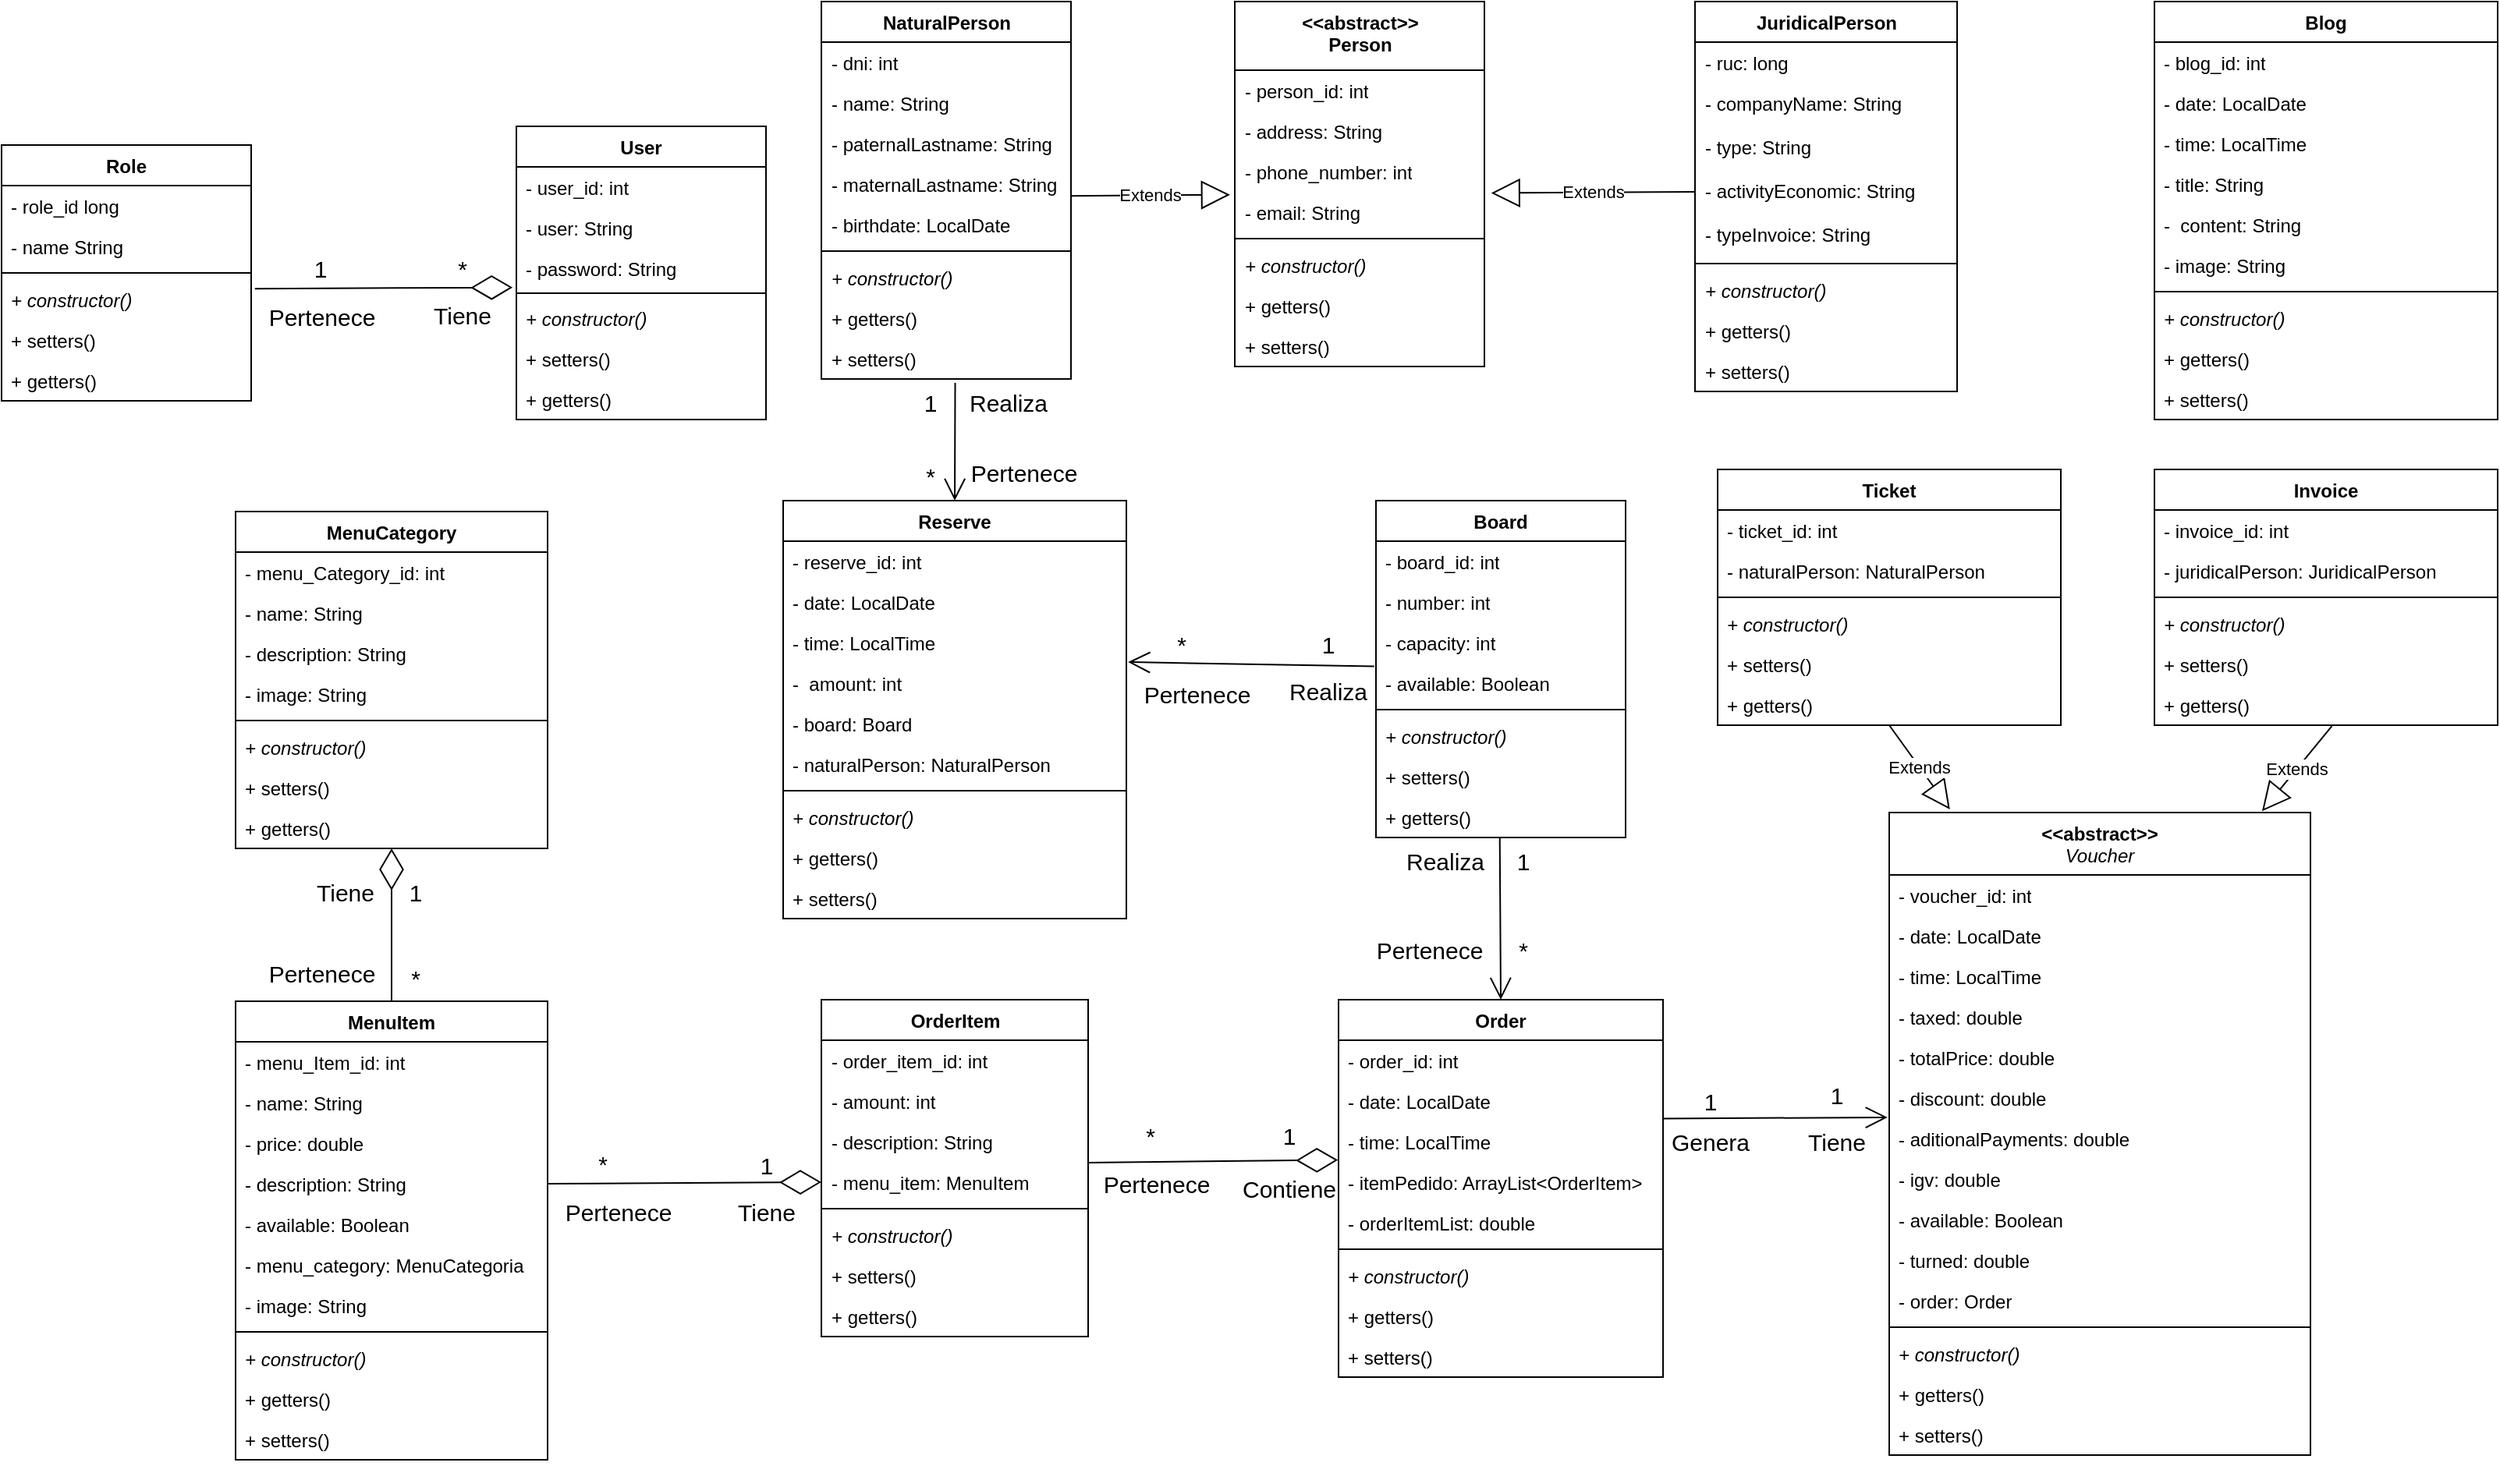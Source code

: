 <mxfile version="27.0.6">
  <diagram name="Página-1" id="WCnMgOE7KUm1dGn3Zfiw">
    <mxGraphModel dx="-1520" dy="-354" grid="1" gridSize="10" guides="1" tooltips="1" connect="1" arrows="1" fold="1" page="1" pageScale="1" pageWidth="827" pageHeight="1169" math="0" shadow="0">
      <root>
        <mxCell id="0" />
        <mxCell id="1" parent="0" />
        <mxCell id="qxjs8HYVO15DPtjFR_uL-2" value="Board" style="swimlane;fontStyle=1;align=center;verticalAlign=top;childLayout=stackLayout;horizontal=1;startSize=26;horizontalStack=0;resizeParent=1;resizeParentMax=0;resizeLast=0;collapsible=1;marginBottom=0;whiteSpace=wrap;html=1;" parent="1" vertex="1">
          <mxGeometry x="4189" y="1500" width="160" height="216" as="geometry" />
        </mxCell>
        <mxCell id="BECg5I7x5I3lN43DVKFE-36" value="- board_id: int" style="text;strokeColor=none;fillColor=none;align=left;verticalAlign=top;spacingLeft=4;spacingRight=4;overflow=hidden;rotatable=0;points=[[0,0.5],[1,0.5]];portConstraint=eastwest;whiteSpace=wrap;html=1;" parent="qxjs8HYVO15DPtjFR_uL-2" vertex="1">
          <mxGeometry y="26" width="160" height="26" as="geometry" />
        </mxCell>
        <mxCell id="qxjs8HYVO15DPtjFR_uL-3" value="- number: int" style="text;strokeColor=none;fillColor=none;align=left;verticalAlign=top;spacingLeft=4;spacingRight=4;overflow=hidden;rotatable=0;points=[[0,0.5],[1,0.5]];portConstraint=eastwest;whiteSpace=wrap;html=1;" parent="qxjs8HYVO15DPtjFR_uL-2" vertex="1">
          <mxGeometry y="52" width="160" height="26" as="geometry" />
        </mxCell>
        <mxCell id="qxjs8HYVO15DPtjFR_uL-4" value="- capacity: int" style="text;strokeColor=none;fillColor=none;align=left;verticalAlign=top;spacingLeft=4;spacingRight=4;overflow=hidden;rotatable=0;points=[[0,0.5],[1,0.5]];portConstraint=eastwest;whiteSpace=wrap;html=1;" parent="qxjs8HYVO15DPtjFR_uL-2" vertex="1">
          <mxGeometry y="78" width="160" height="26" as="geometry" />
        </mxCell>
        <mxCell id="mM2PPU9EAv81cCcwGiya-67" value="- available: Boolean" style="text;strokeColor=none;fillColor=none;align=left;verticalAlign=top;spacingLeft=4;spacingRight=4;overflow=hidden;rotatable=0;points=[[0,0.5],[1,0.5]];portConstraint=eastwest;whiteSpace=wrap;html=1;" vertex="1" parent="qxjs8HYVO15DPtjFR_uL-2">
          <mxGeometry y="104" width="160" height="26" as="geometry" />
        </mxCell>
        <mxCell id="qxjs8HYVO15DPtjFR_uL-6" value="" style="line;strokeWidth=1;fillColor=none;align=left;verticalAlign=middle;spacingTop=-1;spacingLeft=3;spacingRight=3;rotatable=0;labelPosition=right;points=[];portConstraint=eastwest;strokeColor=inherit;" parent="qxjs8HYVO15DPtjFR_uL-2" vertex="1">
          <mxGeometry y="130" width="160" height="8" as="geometry" />
        </mxCell>
        <mxCell id="mM2PPU9EAv81cCcwGiya-68" value="&lt;i&gt;+ constructor()&lt;/i&gt;" style="text;strokeColor=none;fillColor=none;align=left;verticalAlign=top;spacingLeft=4;spacingRight=4;overflow=hidden;rotatable=0;points=[[0,0.5],[1,0.5]];portConstraint=eastwest;whiteSpace=wrap;html=1;" vertex="1" parent="qxjs8HYVO15DPtjFR_uL-2">
          <mxGeometry y="138" width="160" height="26" as="geometry" />
        </mxCell>
        <mxCell id="mM2PPU9EAv81cCcwGiya-70" value="+ setters()" style="text;strokeColor=none;fillColor=none;align=left;verticalAlign=top;spacingLeft=4;spacingRight=4;overflow=hidden;rotatable=0;points=[[0,0.5],[1,0.5]];portConstraint=eastwest;whiteSpace=wrap;html=1;" vertex="1" parent="qxjs8HYVO15DPtjFR_uL-2">
          <mxGeometry y="164" width="160" height="26" as="geometry" />
        </mxCell>
        <mxCell id="mM2PPU9EAv81cCcwGiya-69" value="+ getters()" style="text;strokeColor=none;fillColor=none;align=left;verticalAlign=top;spacingLeft=4;spacingRight=4;overflow=hidden;rotatable=0;points=[[0,0.5],[1,0.5]];portConstraint=eastwest;whiteSpace=wrap;html=1;" vertex="1" parent="qxjs8HYVO15DPtjFR_uL-2">
          <mxGeometry y="190" width="160" height="26" as="geometry" />
        </mxCell>
        <mxCell id="qxjs8HYVO15DPtjFR_uL-36" value="MenuCategory" style="swimlane;fontStyle=1;align=center;verticalAlign=top;childLayout=stackLayout;horizontal=1;startSize=26;horizontalStack=0;resizeParent=1;resizeParentMax=0;resizeLast=0;collapsible=1;marginBottom=0;whiteSpace=wrap;html=1;" parent="1" vertex="1">
          <mxGeometry x="3458" y="1507" width="200" height="216" as="geometry" />
        </mxCell>
        <mxCell id="BECg5I7x5I3lN43DVKFE-38" value="- menu_Category_id: int" style="text;strokeColor=none;fillColor=none;align=left;verticalAlign=top;spacingLeft=4;spacingRight=4;overflow=hidden;rotatable=0;points=[[0,0.5],[1,0.5]];portConstraint=eastwest;whiteSpace=wrap;html=1;" parent="qxjs8HYVO15DPtjFR_uL-36" vertex="1">
          <mxGeometry y="26" width="200" height="26" as="geometry" />
        </mxCell>
        <mxCell id="qxjs8HYVO15DPtjFR_uL-37" value="- name: String" style="text;strokeColor=none;fillColor=none;align=left;verticalAlign=top;spacingLeft=4;spacingRight=4;overflow=hidden;rotatable=0;points=[[0,0.5],[1,0.5]];portConstraint=eastwest;whiteSpace=wrap;html=1;" parent="qxjs8HYVO15DPtjFR_uL-36" vertex="1">
          <mxGeometry y="52" width="200" height="26" as="geometry" />
        </mxCell>
        <mxCell id="qxjs8HYVO15DPtjFR_uL-38" value="- description: String" style="text;strokeColor=none;fillColor=none;align=left;verticalAlign=top;spacingLeft=4;spacingRight=4;overflow=hidden;rotatable=0;points=[[0,0.5],[1,0.5]];portConstraint=eastwest;whiteSpace=wrap;html=1;" parent="qxjs8HYVO15DPtjFR_uL-36" vertex="1">
          <mxGeometry y="78" width="200" height="26" as="geometry" />
        </mxCell>
        <mxCell id="qxjs8HYVO15DPtjFR_uL-39" value="- image: String" style="text;strokeColor=none;fillColor=none;align=left;verticalAlign=top;spacingLeft=4;spacingRight=4;overflow=hidden;rotatable=0;points=[[0,0.5],[1,0.5]];portConstraint=eastwest;whiteSpace=wrap;html=1;" parent="qxjs8HYVO15DPtjFR_uL-36" vertex="1">
          <mxGeometry y="104" width="200" height="26" as="geometry" />
        </mxCell>
        <mxCell id="qxjs8HYVO15DPtjFR_uL-41" value="" style="line;strokeWidth=1;fillColor=none;align=left;verticalAlign=middle;spacingTop=-1;spacingLeft=3;spacingRight=3;rotatable=0;labelPosition=right;points=[];portConstraint=eastwest;strokeColor=inherit;" parent="qxjs8HYVO15DPtjFR_uL-36" vertex="1">
          <mxGeometry y="130" width="200" height="8" as="geometry" />
        </mxCell>
        <mxCell id="mM2PPU9EAv81cCcwGiya-55" value="&lt;i&gt;+ constructor()&lt;/i&gt;" style="text;strokeColor=none;fillColor=none;align=left;verticalAlign=top;spacingLeft=4;spacingRight=4;overflow=hidden;rotatable=0;points=[[0,0.5],[1,0.5]];portConstraint=eastwest;whiteSpace=wrap;html=1;" vertex="1" parent="qxjs8HYVO15DPtjFR_uL-36">
          <mxGeometry y="138" width="200" height="26" as="geometry" />
        </mxCell>
        <mxCell id="mM2PPU9EAv81cCcwGiya-56" value="+ setters()" style="text;strokeColor=none;fillColor=none;align=left;verticalAlign=top;spacingLeft=4;spacingRight=4;overflow=hidden;rotatable=0;points=[[0,0.5],[1,0.5]];portConstraint=eastwest;whiteSpace=wrap;html=1;" vertex="1" parent="qxjs8HYVO15DPtjFR_uL-36">
          <mxGeometry y="164" width="200" height="26" as="geometry" />
        </mxCell>
        <mxCell id="mM2PPU9EAv81cCcwGiya-57" value="+ getters()" style="text;strokeColor=none;fillColor=none;align=left;verticalAlign=top;spacingLeft=4;spacingRight=4;overflow=hidden;rotatable=0;points=[[0,0.5],[1,0.5]];portConstraint=eastwest;whiteSpace=wrap;html=1;" vertex="1" parent="qxjs8HYVO15DPtjFR_uL-36">
          <mxGeometry y="190" width="200" height="26" as="geometry" />
        </mxCell>
        <mxCell id="qxjs8HYVO15DPtjFR_uL-43" value="MenuItem" style="swimlane;fontStyle=1;align=center;verticalAlign=top;childLayout=stackLayout;horizontal=1;startSize=26;horizontalStack=0;resizeParent=1;resizeParentMax=0;resizeLast=0;collapsible=1;marginBottom=0;whiteSpace=wrap;html=1;" parent="1" vertex="1">
          <mxGeometry x="3458" y="1821" width="200" height="294" as="geometry" />
        </mxCell>
        <mxCell id="BECg5I7x5I3lN43DVKFE-39" value="- menu_Item_id: int" style="text;strokeColor=none;fillColor=none;align=left;verticalAlign=top;spacingLeft=4;spacingRight=4;overflow=hidden;rotatable=0;points=[[0,0.5],[1,0.5]];portConstraint=eastwest;whiteSpace=wrap;html=1;" parent="qxjs8HYVO15DPtjFR_uL-43" vertex="1">
          <mxGeometry y="26" width="200" height="26" as="geometry" />
        </mxCell>
        <mxCell id="qxjs8HYVO15DPtjFR_uL-44" value="- name: String" style="text;strokeColor=none;fillColor=none;align=left;verticalAlign=top;spacingLeft=4;spacingRight=4;overflow=hidden;rotatable=0;points=[[0,0.5],[1,0.5]];portConstraint=eastwest;whiteSpace=wrap;html=1;" parent="qxjs8HYVO15DPtjFR_uL-43" vertex="1">
          <mxGeometry y="52" width="200" height="26" as="geometry" />
        </mxCell>
        <mxCell id="qxjs8HYVO15DPtjFR_uL-45" value="- price: double" style="text;strokeColor=none;fillColor=none;align=left;verticalAlign=top;spacingLeft=4;spacingRight=4;overflow=hidden;rotatable=0;points=[[0,0.5],[1,0.5]];portConstraint=eastwest;whiteSpace=wrap;html=1;" parent="qxjs8HYVO15DPtjFR_uL-43" vertex="1">
          <mxGeometry y="78" width="200" height="26" as="geometry" />
        </mxCell>
        <mxCell id="qxjs8HYVO15DPtjFR_uL-46" value="- description: String" style="text;strokeColor=none;fillColor=none;align=left;verticalAlign=top;spacingLeft=4;spacingRight=4;overflow=hidden;rotatable=0;points=[[0,0.5],[1,0.5]];portConstraint=eastwest;whiteSpace=wrap;html=1;" parent="qxjs8HYVO15DPtjFR_uL-43" vertex="1">
          <mxGeometry y="104" width="200" height="26" as="geometry" />
        </mxCell>
        <mxCell id="K_Ksfu4VO-yajQxjg92I-1" value="- available: Boolean" style="text;strokeColor=none;fillColor=none;align=left;verticalAlign=top;spacingLeft=4;spacingRight=4;overflow=hidden;rotatable=0;points=[[0,0.5],[1,0.5]];portConstraint=eastwest;whiteSpace=wrap;html=1;" parent="qxjs8HYVO15DPtjFR_uL-43" vertex="1">
          <mxGeometry y="130" width="200" height="26" as="geometry" />
        </mxCell>
        <mxCell id="BECg5I7x5I3lN43DVKFE-1" value="- menu_category: MenuCategoria" style="text;strokeColor=none;fillColor=none;align=left;verticalAlign=top;spacingLeft=4;spacingRight=4;overflow=hidden;rotatable=0;points=[[0,0.5],[1,0.5]];portConstraint=eastwest;whiteSpace=wrap;html=1;" parent="qxjs8HYVO15DPtjFR_uL-43" vertex="1">
          <mxGeometry y="156" width="200" height="26" as="geometry" />
        </mxCell>
        <mxCell id="qxjs8HYVO15DPtjFR_uL-47" value="- image: String" style="text;strokeColor=none;fillColor=none;align=left;verticalAlign=top;spacingLeft=4;spacingRight=4;overflow=hidden;rotatable=0;points=[[0,0.5],[1,0.5]];portConstraint=eastwest;whiteSpace=wrap;html=1;" parent="qxjs8HYVO15DPtjFR_uL-43" vertex="1">
          <mxGeometry y="182" width="200" height="26" as="geometry" />
        </mxCell>
        <mxCell id="qxjs8HYVO15DPtjFR_uL-48" value="" style="line;strokeWidth=1;fillColor=none;align=left;verticalAlign=middle;spacingTop=-1;spacingLeft=3;spacingRight=3;rotatable=0;labelPosition=right;points=[];portConstraint=eastwest;strokeColor=inherit;" parent="qxjs8HYVO15DPtjFR_uL-43" vertex="1">
          <mxGeometry y="208" width="200" height="8" as="geometry" />
        </mxCell>
        <mxCell id="mM2PPU9EAv81cCcwGiya-58" value="&lt;i&gt;+ constructor()&lt;/i&gt;" style="text;strokeColor=none;fillColor=none;align=left;verticalAlign=top;spacingLeft=4;spacingRight=4;overflow=hidden;rotatable=0;points=[[0,0.5],[1,0.5]];portConstraint=eastwest;whiteSpace=wrap;html=1;" vertex="1" parent="qxjs8HYVO15DPtjFR_uL-43">
          <mxGeometry y="216" width="200" height="26" as="geometry" />
        </mxCell>
        <mxCell id="mM2PPU9EAv81cCcwGiya-60" value="+ getters()" style="text;strokeColor=none;fillColor=none;align=left;verticalAlign=top;spacingLeft=4;spacingRight=4;overflow=hidden;rotatable=0;points=[[0,0.5],[1,0.5]];portConstraint=eastwest;whiteSpace=wrap;html=1;" vertex="1" parent="qxjs8HYVO15DPtjFR_uL-43">
          <mxGeometry y="242" width="200" height="26" as="geometry" />
        </mxCell>
        <mxCell id="mM2PPU9EAv81cCcwGiya-59" value="+ setters()" style="text;strokeColor=none;fillColor=none;align=left;verticalAlign=top;spacingLeft=4;spacingRight=4;overflow=hidden;rotatable=0;points=[[0,0.5],[1,0.5]];portConstraint=eastwest;whiteSpace=wrap;html=1;" vertex="1" parent="qxjs8HYVO15DPtjFR_uL-43">
          <mxGeometry y="268" width="200" height="26" as="geometry" />
        </mxCell>
        <mxCell id="qxjs8HYVO15DPtjFR_uL-50" value="" style="endArrow=diamondThin;endFill=0;endSize=24;html=1;rounded=0;exitX=0.5;exitY=0;exitDx=0;exitDy=0;entryX=0.5;entryY=1;entryDx=0;entryDy=0;" parent="1" source="qxjs8HYVO15DPtjFR_uL-43" target="qxjs8HYVO15DPtjFR_uL-36" edge="1">
          <mxGeometry width="160" relative="1" as="geometry">
            <mxPoint x="4353" y="1676" as="sourcePoint" />
            <mxPoint x="3558" y="1744.83" as="targetPoint" />
          </mxGeometry>
        </mxCell>
        <mxCell id="qxjs8HYVO15DPtjFR_uL-51" value="OrderItem" style="swimlane;fontStyle=1;align=center;verticalAlign=top;childLayout=stackLayout;horizontal=1;startSize=26;horizontalStack=0;resizeParent=1;resizeParentMax=0;resizeLast=0;collapsible=1;marginBottom=0;whiteSpace=wrap;html=1;" parent="1" vertex="1">
          <mxGeometry x="3833.5" y="1820" width="171" height="216" as="geometry" />
        </mxCell>
        <mxCell id="BECg5I7x5I3lN43DVKFE-40" value="- order_item_id: int" style="text;strokeColor=none;fillColor=none;align=left;verticalAlign=top;spacingLeft=4;spacingRight=4;overflow=hidden;rotatable=0;points=[[0,0.5],[1,0.5]];portConstraint=eastwest;whiteSpace=wrap;html=1;" parent="qxjs8HYVO15DPtjFR_uL-51" vertex="1">
          <mxGeometry y="26" width="171" height="26" as="geometry" />
        </mxCell>
        <mxCell id="qxjs8HYVO15DPtjFR_uL-52" value="- amount: int" style="text;strokeColor=none;fillColor=none;align=left;verticalAlign=top;spacingLeft=4;spacingRight=4;overflow=hidden;rotatable=0;points=[[0,0.5],[1,0.5]];portConstraint=eastwest;whiteSpace=wrap;html=1;" parent="qxjs8HYVO15DPtjFR_uL-51" vertex="1">
          <mxGeometry y="52" width="171" height="26" as="geometry" />
        </mxCell>
        <mxCell id="qxjs8HYVO15DPtjFR_uL-54" value="- description: String" style="text;strokeColor=none;fillColor=none;align=left;verticalAlign=top;spacingLeft=4;spacingRight=4;overflow=hidden;rotatable=0;points=[[0,0.5],[1,0.5]];portConstraint=eastwest;whiteSpace=wrap;html=1;" parent="qxjs8HYVO15DPtjFR_uL-51" vertex="1">
          <mxGeometry y="78" width="171" height="26" as="geometry" />
        </mxCell>
        <mxCell id="qxjs8HYVO15DPtjFR_uL-55" value="- menu_item: MenuItem" style="text;strokeColor=none;fillColor=none;align=left;verticalAlign=top;spacingLeft=4;spacingRight=4;overflow=hidden;rotatable=0;points=[[0,0.5],[1,0.5]];portConstraint=eastwest;whiteSpace=wrap;html=1;" parent="qxjs8HYVO15DPtjFR_uL-51" vertex="1">
          <mxGeometry y="104" width="171" height="26" as="geometry" />
        </mxCell>
        <mxCell id="qxjs8HYVO15DPtjFR_uL-56" value="" style="line;strokeWidth=1;fillColor=none;align=left;verticalAlign=middle;spacingTop=-1;spacingLeft=3;spacingRight=3;rotatable=0;labelPosition=right;points=[];portConstraint=eastwest;strokeColor=inherit;" parent="qxjs8HYVO15DPtjFR_uL-51" vertex="1">
          <mxGeometry y="130" width="171" height="8" as="geometry" />
        </mxCell>
        <mxCell id="mM2PPU9EAv81cCcwGiya-61" value="&lt;i&gt;+ constructor()&lt;/i&gt;" style="text;strokeColor=none;fillColor=none;align=left;verticalAlign=top;spacingLeft=4;spacingRight=4;overflow=hidden;rotatable=0;points=[[0,0.5],[1,0.5]];portConstraint=eastwest;whiteSpace=wrap;html=1;" vertex="1" parent="qxjs8HYVO15DPtjFR_uL-51">
          <mxGeometry y="138" width="171" height="26" as="geometry" />
        </mxCell>
        <mxCell id="mM2PPU9EAv81cCcwGiya-63" value="+ setters()" style="text;strokeColor=none;fillColor=none;align=left;verticalAlign=top;spacingLeft=4;spacingRight=4;overflow=hidden;rotatable=0;points=[[0,0.5],[1,0.5]];portConstraint=eastwest;whiteSpace=wrap;html=1;" vertex="1" parent="qxjs8HYVO15DPtjFR_uL-51">
          <mxGeometry y="164" width="171" height="26" as="geometry" />
        </mxCell>
        <mxCell id="mM2PPU9EAv81cCcwGiya-62" value="+ getters()" style="text;strokeColor=none;fillColor=none;align=left;verticalAlign=top;spacingLeft=4;spacingRight=4;overflow=hidden;rotatable=0;points=[[0,0.5],[1,0.5]];portConstraint=eastwest;whiteSpace=wrap;html=1;" vertex="1" parent="qxjs8HYVO15DPtjFR_uL-51">
          <mxGeometry y="190" width="171" height="26" as="geometry" />
        </mxCell>
        <mxCell id="qxjs8HYVO15DPtjFR_uL-58" value="" style="endArrow=diamondThin;endFill=0;endSize=24;html=1;rounded=0;exitX=1;exitY=0.5;exitDx=0;exitDy=0;entryX=0;entryY=0.5;entryDx=0;entryDy=0;" parent="1" source="qxjs8HYVO15DPtjFR_uL-46" target="qxjs8HYVO15DPtjFR_uL-55" edge="1">
          <mxGeometry width="160" relative="1" as="geometry">
            <mxPoint x="4118" y="2264" as="sourcePoint" />
            <mxPoint x="4118" y="2250" as="targetPoint" />
          </mxGeometry>
        </mxCell>
        <mxCell id="qxjs8HYVO15DPtjFR_uL-59" value="Order" style="swimlane;fontStyle=1;align=center;verticalAlign=top;childLayout=stackLayout;horizontal=1;startSize=26;horizontalStack=0;resizeParent=1;resizeParentMax=0;resizeLast=0;collapsible=1;marginBottom=0;whiteSpace=wrap;html=1;" parent="1" vertex="1">
          <mxGeometry x="4165" y="1820" width="208" height="242" as="geometry" />
        </mxCell>
        <mxCell id="BECg5I7x5I3lN43DVKFE-41" value="- order_id: int" style="text;strokeColor=none;fillColor=none;align=left;verticalAlign=top;spacingLeft=4;spacingRight=4;overflow=hidden;rotatable=0;points=[[0,0.5],[1,0.5]];portConstraint=eastwest;whiteSpace=wrap;html=1;" parent="qxjs8HYVO15DPtjFR_uL-59" vertex="1">
          <mxGeometry y="26" width="208" height="26" as="geometry" />
        </mxCell>
        <mxCell id="qxjs8HYVO15DPtjFR_uL-61" value="- date: LocalDate" style="text;strokeColor=none;fillColor=none;align=left;verticalAlign=top;spacingLeft=4;spacingRight=4;overflow=hidden;rotatable=0;points=[[0,0.5],[1,0.5]];portConstraint=eastwest;whiteSpace=wrap;html=1;" parent="qxjs8HYVO15DPtjFR_uL-59" vertex="1">
          <mxGeometry y="52" width="208" height="26" as="geometry" />
        </mxCell>
        <mxCell id="BECg5I7x5I3lN43DVKFE-32" value="- time: LocalTime" style="text;strokeColor=none;fillColor=none;align=left;verticalAlign=top;spacingLeft=4;spacingRight=4;overflow=hidden;rotatable=0;points=[[0,0.5],[1,0.5]];portConstraint=eastwest;whiteSpace=wrap;html=1;" parent="qxjs8HYVO15DPtjFR_uL-59" vertex="1">
          <mxGeometry y="78" width="208" height="26" as="geometry" />
        </mxCell>
        <mxCell id="qxjs8HYVO15DPtjFR_uL-63" value="- itemPedido: ArrayList&amp;lt;OrderItem&amp;gt;" style="text;strokeColor=none;fillColor=none;align=left;verticalAlign=top;spacingLeft=4;spacingRight=4;overflow=hidden;rotatable=0;points=[[0,0.5],[1,0.5]];portConstraint=eastwest;whiteSpace=wrap;html=1;" parent="qxjs8HYVO15DPtjFR_uL-59" vertex="1">
          <mxGeometry y="104" width="208" height="26" as="geometry" />
        </mxCell>
        <mxCell id="qxjs8HYVO15DPtjFR_uL-64" value="- orderItemList: double" style="text;strokeColor=none;fillColor=none;align=left;verticalAlign=top;spacingLeft=4;spacingRight=4;overflow=hidden;rotatable=0;points=[[0,0.5],[1,0.5]];portConstraint=eastwest;whiteSpace=wrap;html=1;" parent="qxjs8HYVO15DPtjFR_uL-59" vertex="1">
          <mxGeometry y="130" width="208" height="26" as="geometry" />
        </mxCell>
        <mxCell id="qxjs8HYVO15DPtjFR_uL-68" value="" style="line;strokeWidth=1;fillColor=none;align=left;verticalAlign=middle;spacingTop=-1;spacingLeft=3;spacingRight=3;rotatable=0;labelPosition=right;points=[];portConstraint=eastwest;strokeColor=inherit;" parent="qxjs8HYVO15DPtjFR_uL-59" vertex="1">
          <mxGeometry y="156" width="208" height="8" as="geometry" />
        </mxCell>
        <mxCell id="mM2PPU9EAv81cCcwGiya-64" value="&lt;i&gt;+ constructor()&lt;/i&gt;" style="text;strokeColor=none;fillColor=none;align=left;verticalAlign=top;spacingLeft=4;spacingRight=4;overflow=hidden;rotatable=0;points=[[0,0.5],[1,0.5]];portConstraint=eastwest;whiteSpace=wrap;html=1;" vertex="1" parent="qxjs8HYVO15DPtjFR_uL-59">
          <mxGeometry y="164" width="208" height="26" as="geometry" />
        </mxCell>
        <mxCell id="mM2PPU9EAv81cCcwGiya-66" value="+ getters()" style="text;strokeColor=none;fillColor=none;align=left;verticalAlign=top;spacingLeft=4;spacingRight=4;overflow=hidden;rotatable=0;points=[[0,0.5],[1,0.5]];portConstraint=eastwest;whiteSpace=wrap;html=1;" vertex="1" parent="qxjs8HYVO15DPtjFR_uL-59">
          <mxGeometry y="190" width="208" height="26" as="geometry" />
        </mxCell>
        <mxCell id="mM2PPU9EAv81cCcwGiya-65" value="+ setters()" style="text;strokeColor=none;fillColor=none;align=left;verticalAlign=top;spacingLeft=4;spacingRight=4;overflow=hidden;rotatable=0;points=[[0,0.5],[1,0.5]];portConstraint=eastwest;whiteSpace=wrap;html=1;" vertex="1" parent="qxjs8HYVO15DPtjFR_uL-59">
          <mxGeometry y="216" width="208" height="26" as="geometry" />
        </mxCell>
        <mxCell id="qxjs8HYVO15DPtjFR_uL-84" value="" style="endArrow=diamondThin;endFill=0;endSize=24;html=1;rounded=0;exitX=0.998;exitY=0.019;exitDx=0;exitDy=0;entryX=-0.002;entryY=-0.047;entryDx=0;entryDy=0;entryPerimeter=0;exitPerimeter=0;" parent="1" source="qxjs8HYVO15DPtjFR_uL-55" target="qxjs8HYVO15DPtjFR_uL-63" edge="1">
          <mxGeometry width="160" relative="1" as="geometry">
            <mxPoint x="4119" y="2120" as="sourcePoint" />
            <mxPoint x="4394.5" y="2275" as="targetPoint" />
          </mxGeometry>
        </mxCell>
        <mxCell id="qxjs8HYVO15DPtjFR_uL-85" value="" style="endArrow=open;endFill=1;endSize=12;html=1;rounded=0;exitX=0.998;exitY=0.932;exitDx=0;exitDy=0;entryX=-0.004;entryY=-0.021;entryDx=0;entryDy=0;entryPerimeter=0;exitPerimeter=0;" parent="1" source="qxjs8HYVO15DPtjFR_uL-61" target="kS3rlT_N1TweqgwgZC3k-140" edge="1">
          <mxGeometry width="160" relative="1" as="geometry">
            <mxPoint x="4518" y="1900" as="sourcePoint" />
            <mxPoint x="4528" y="1942" as="targetPoint" />
          </mxGeometry>
        </mxCell>
        <mxCell id="qxjs8HYVO15DPtjFR_uL-90" value="Tiene" style="text;html=1;align=center;verticalAlign=middle;resizable=0;points=[];autosize=1;strokeColor=none;fillColor=none;strokeWidth=3;fontSize=15;" parent="1" vertex="1">
          <mxGeometry x="3498" y="1736" width="60" height="30" as="geometry" />
        </mxCell>
        <mxCell id="qxjs8HYVO15DPtjFR_uL-91" value="1" style="text;html=1;align=center;verticalAlign=middle;resizable=0;points=[];autosize=1;strokeColor=none;fillColor=none;strokeWidth=3;fontSize=15;" parent="1" vertex="1">
          <mxGeometry x="3558" y="1736" width="30" height="30" as="geometry" />
        </mxCell>
        <mxCell id="qxjs8HYVO15DPtjFR_uL-92" value="Pertenece" style="text;html=1;align=center;verticalAlign=middle;resizable=0;points=[];autosize=1;strokeColor=none;fillColor=none;strokeWidth=3;fontSize=15;" parent="1" vertex="1">
          <mxGeometry x="3468" y="1788" width="90" height="30" as="geometry" />
        </mxCell>
        <mxCell id="qxjs8HYVO15DPtjFR_uL-93" value="*" style="text;html=1;align=center;verticalAlign=middle;resizable=0;points=[];autosize=1;strokeColor=none;fillColor=none;strokeWidth=3;fontSize=15;" parent="1" vertex="1">
          <mxGeometry x="3558" y="1791" width="30" height="30" as="geometry" />
        </mxCell>
        <mxCell id="qxjs8HYVO15DPtjFR_uL-94" value="Tiene" style="text;html=1;align=center;verticalAlign=middle;resizable=0;points=[];autosize=1;strokeColor=none;fillColor=none;strokeWidth=3;fontSize=15;" parent="1" vertex="1">
          <mxGeometry x="4454" y="1896" width="60" height="30" as="geometry" />
        </mxCell>
        <mxCell id="qxjs8HYVO15DPtjFR_uL-95" value="1" style="text;html=1;align=center;verticalAlign=middle;resizable=0;points=[];autosize=1;strokeColor=none;fillColor=none;strokeWidth=3;fontSize=15;" parent="1" vertex="1">
          <mxGeometry x="4469" y="1866" width="30" height="30" as="geometry" />
        </mxCell>
        <mxCell id="qxjs8HYVO15DPtjFR_uL-96" value="Genera" style="text;html=1;align=center;verticalAlign=middle;resizable=0;points=[];autosize=1;strokeColor=none;fillColor=none;strokeWidth=3;fontSize=15;" parent="1" vertex="1">
          <mxGeometry x="4368" y="1896" width="70" height="30" as="geometry" />
        </mxCell>
        <mxCell id="qxjs8HYVO15DPtjFR_uL-97" value="1" style="text;html=1;align=center;verticalAlign=middle;resizable=0;points=[];autosize=1;strokeColor=none;fillColor=none;strokeWidth=3;fontSize=15;" parent="1" vertex="1">
          <mxGeometry x="4388" y="1870" width="30" height="30" as="geometry" />
        </mxCell>
        <mxCell id="qxjs8HYVO15DPtjFR_uL-98" value="Pertenece" style="text;html=1;align=center;verticalAlign=middle;resizable=0;points=[];autosize=1;strokeColor=none;fillColor=none;strokeWidth=3;fontSize=15;" parent="1" vertex="1">
          <mxGeometry x="3658" y="1941" width="90" height="30" as="geometry" />
        </mxCell>
        <mxCell id="qxjs8HYVO15DPtjFR_uL-99" value="*" style="text;html=1;align=center;verticalAlign=middle;resizable=0;points=[];autosize=1;strokeColor=none;fillColor=none;strokeWidth=3;fontSize=15;" parent="1" vertex="1">
          <mxGeometry x="3678" y="1910" width="30" height="30" as="geometry" />
        </mxCell>
        <mxCell id="qxjs8HYVO15DPtjFR_uL-100" value="Tiene" style="text;html=1;align=center;verticalAlign=middle;resizable=0;points=[];autosize=1;strokeColor=none;fillColor=none;strokeWidth=3;fontSize=15;" parent="1" vertex="1">
          <mxGeometry x="3768" y="1941" width="60" height="30" as="geometry" />
        </mxCell>
        <mxCell id="qxjs8HYVO15DPtjFR_uL-101" value="1" style="text;html=1;align=center;verticalAlign=middle;resizable=0;points=[];autosize=1;strokeColor=none;fillColor=none;strokeWidth=3;fontSize=15;" parent="1" vertex="1">
          <mxGeometry x="3783" y="1911" width="30" height="30" as="geometry" />
        </mxCell>
        <mxCell id="qxjs8HYVO15DPtjFR_uL-102" value="Pertenece" style="text;html=1;align=center;verticalAlign=middle;resizable=0;points=[];autosize=1;strokeColor=none;fillColor=none;strokeWidth=3;fontSize=15;" parent="1" vertex="1">
          <mxGeometry x="4003" y="1923" width="90" height="30" as="geometry" />
        </mxCell>
        <mxCell id="qxjs8HYVO15DPtjFR_uL-103" value="*" style="text;html=1;align=center;verticalAlign=middle;resizable=0;points=[];autosize=1;strokeColor=none;fillColor=none;strokeWidth=3;fontSize=15;" parent="1" vertex="1">
          <mxGeometry x="4029" y="1892" width="30" height="30" as="geometry" />
        </mxCell>
        <mxCell id="qxjs8HYVO15DPtjFR_uL-104" value="1" style="text;html=1;align=center;verticalAlign=middle;resizable=0;points=[];autosize=1;strokeColor=none;fillColor=none;strokeWidth=3;fontSize=15;" parent="1" vertex="1">
          <mxGeometry x="4118" y="1892" width="30" height="30" as="geometry" />
        </mxCell>
        <mxCell id="qxjs8HYVO15DPtjFR_uL-105" value="Contiene" style="text;html=1;align=center;verticalAlign=middle;resizable=0;points=[];autosize=1;strokeColor=none;fillColor=none;strokeWidth=3;fontSize=15;" parent="1" vertex="1">
          <mxGeometry x="4093" y="1926" width="80" height="30" as="geometry" />
        </mxCell>
        <mxCell id="qxjs8HYVO15DPtjFR_uL-106" value="Pertenece" style="text;html=1;align=center;verticalAlign=middle;resizable=0;points=[];autosize=1;strokeColor=none;fillColor=none;strokeWidth=3;fontSize=15;" parent="1" vertex="1">
          <mxGeometry x="4178" y="1773" width="90" height="30" as="geometry" />
        </mxCell>
        <mxCell id="qxjs8HYVO15DPtjFR_uL-107" value="*" style="text;html=1;align=center;verticalAlign=middle;resizable=0;points=[];autosize=1;strokeColor=none;fillColor=none;strokeWidth=3;fontSize=15;" parent="1" vertex="1">
          <mxGeometry x="4268" y="1773" width="30" height="30" as="geometry" />
        </mxCell>
        <mxCell id="qxjs8HYVO15DPtjFR_uL-108" value="Realiza" style="text;html=1;align=center;verticalAlign=middle;resizable=0;points=[];autosize=1;strokeColor=none;fillColor=none;strokeWidth=3;fontSize=15;" parent="1" vertex="1">
          <mxGeometry x="4198" y="1716" width="70" height="30" as="geometry" />
        </mxCell>
        <mxCell id="qxjs8HYVO15DPtjFR_uL-109" value="1" style="text;html=1;align=center;verticalAlign=middle;resizable=0;points=[];autosize=1;strokeColor=none;fillColor=none;strokeWidth=3;fontSize=15;" parent="1" vertex="1">
          <mxGeometry x="4268" y="1716" width="30" height="30" as="geometry" />
        </mxCell>
        <mxCell id="kS3rlT_N1TweqgwgZC3k-11" value="&amp;lt;&amp;lt;abstract&amp;gt;&amp;gt;&lt;div&gt;Person&lt;/div&gt;" style="swimlane;fontStyle=1;align=center;verticalAlign=top;childLayout=stackLayout;horizontal=1;startSize=44;horizontalStack=0;resizeParent=1;resizeParentMax=0;resizeLast=0;collapsible=1;marginBottom=0;whiteSpace=wrap;html=1;" parent="1" vertex="1">
          <mxGeometry x="4098.5" y="1180" width="160" height="234" as="geometry" />
        </mxCell>
        <mxCell id="kS3rlT_N1TweqgwgZC3k-12" value="- person_id: int" style="text;strokeColor=none;fillColor=none;align=left;verticalAlign=top;spacingLeft=4;spacingRight=4;overflow=hidden;rotatable=0;points=[[0,0.5],[1,0.5]];portConstraint=eastwest;whiteSpace=wrap;html=1;" parent="kS3rlT_N1TweqgwgZC3k-11" vertex="1">
          <mxGeometry y="44" width="160" height="26" as="geometry" />
        </mxCell>
        <mxCell id="kS3rlT_N1TweqgwgZC3k-17" value="- address: String" style="text;strokeColor=none;fillColor=none;align=left;verticalAlign=top;spacingLeft=4;spacingRight=4;overflow=hidden;rotatable=0;points=[[0,0.5],[1,0.5]];portConstraint=eastwest;whiteSpace=wrap;html=1;" parent="kS3rlT_N1TweqgwgZC3k-11" vertex="1">
          <mxGeometry y="70" width="160" height="26" as="geometry" />
        </mxCell>
        <mxCell id="kS3rlT_N1TweqgwgZC3k-19" value="- phone_number: int" style="text;strokeColor=none;fillColor=none;align=left;verticalAlign=top;spacingLeft=4;spacingRight=4;overflow=hidden;rotatable=0;points=[[0,0.5],[1,0.5]];portConstraint=eastwest;whiteSpace=wrap;html=1;" parent="kS3rlT_N1TweqgwgZC3k-11" vertex="1">
          <mxGeometry y="96" width="160" height="26" as="geometry" />
        </mxCell>
        <mxCell id="kS3rlT_N1TweqgwgZC3k-20" value="- email: String" style="text;strokeColor=none;fillColor=none;align=left;verticalAlign=top;spacingLeft=4;spacingRight=4;overflow=hidden;rotatable=0;points=[[0,0.5],[1,0.5]];portConstraint=eastwest;whiteSpace=wrap;html=1;" parent="kS3rlT_N1TweqgwgZC3k-11" vertex="1">
          <mxGeometry y="122" width="160" height="26" as="geometry" />
        </mxCell>
        <mxCell id="kS3rlT_N1TweqgwgZC3k-21" value="" style="line;strokeWidth=1;fillColor=none;align=left;verticalAlign=middle;spacingTop=-1;spacingLeft=3;spacingRight=3;rotatable=0;labelPosition=right;points=[];portConstraint=eastwest;strokeColor=inherit;" parent="kS3rlT_N1TweqgwgZC3k-11" vertex="1">
          <mxGeometry y="148" width="160" height="8" as="geometry" />
        </mxCell>
        <mxCell id="kS3rlT_N1TweqgwgZC3k-33" value="&lt;i&gt;+ constructor()&lt;/i&gt;" style="text;strokeColor=none;fillColor=none;align=left;verticalAlign=top;spacingLeft=4;spacingRight=4;overflow=hidden;rotatable=0;points=[[0,0.5],[1,0.5]];portConstraint=eastwest;whiteSpace=wrap;html=1;" parent="kS3rlT_N1TweqgwgZC3k-11" vertex="1">
          <mxGeometry y="156" width="160" height="26" as="geometry" />
        </mxCell>
        <mxCell id="kS3rlT_N1TweqgwgZC3k-24" value="+ getters()" style="text;strokeColor=none;fillColor=none;align=left;verticalAlign=top;spacingLeft=4;spacingRight=4;overflow=hidden;rotatable=0;points=[[0,0.5],[1,0.5]];portConstraint=eastwest;whiteSpace=wrap;html=1;" parent="kS3rlT_N1TweqgwgZC3k-11" vertex="1">
          <mxGeometry y="182" width="160" height="26" as="geometry" />
        </mxCell>
        <mxCell id="kS3rlT_N1TweqgwgZC3k-25" value="+ setters()" style="text;strokeColor=none;fillColor=none;align=left;verticalAlign=top;spacingLeft=4;spacingRight=4;overflow=hidden;rotatable=0;points=[[0,0.5],[1,0.5]];portConstraint=eastwest;whiteSpace=wrap;html=1;" parent="kS3rlT_N1TweqgwgZC3k-11" vertex="1">
          <mxGeometry y="208" width="160" height="26" as="geometry" />
        </mxCell>
        <mxCell id="kS3rlT_N1TweqgwgZC3k-26" value="JuridicalPerson" style="swimlane;fontStyle=1;align=center;verticalAlign=top;childLayout=stackLayout;horizontal=1;startSize=26;horizontalStack=0;resizeParent=1;resizeParentMax=0;resizeLast=0;collapsible=1;marginBottom=0;whiteSpace=wrap;html=1;" parent="1" vertex="1">
          <mxGeometry x="4393.5" y="1180" width="168" height="250" as="geometry" />
        </mxCell>
        <mxCell id="kS3rlT_N1TweqgwgZC3k-60" value="- ruc: long" style="text;strokeColor=none;fillColor=none;align=left;verticalAlign=top;spacingLeft=4;spacingRight=4;overflow=hidden;rotatable=0;points=[[0,0.5],[1,0.5]];portConstraint=eastwest;whiteSpace=wrap;html=1;" parent="kS3rlT_N1TweqgwgZC3k-26" vertex="1">
          <mxGeometry y="26" width="168" height="26" as="geometry" />
        </mxCell>
        <mxCell id="kS3rlT_N1TweqgwgZC3k-61" value="- companyName: String" style="text;strokeColor=none;fillColor=none;align=left;verticalAlign=top;spacingLeft=4;spacingRight=4;overflow=hidden;rotatable=0;points=[[0,0.5],[1,0.5]];portConstraint=eastwest;whiteSpace=wrap;html=1;" parent="kS3rlT_N1TweqgwgZC3k-26" vertex="1">
          <mxGeometry y="52" width="168" height="28" as="geometry" />
        </mxCell>
        <mxCell id="kS3rlT_N1TweqgwgZC3k-62" value="- type: String" style="text;strokeColor=none;fillColor=none;align=left;verticalAlign=top;spacingLeft=4;spacingRight=4;overflow=hidden;rotatable=0;points=[[0,0.5],[1,0.5]];portConstraint=eastwest;whiteSpace=wrap;html=1;" parent="kS3rlT_N1TweqgwgZC3k-26" vertex="1">
          <mxGeometry y="80" width="168" height="28" as="geometry" />
        </mxCell>
        <mxCell id="kS3rlT_N1TweqgwgZC3k-63" value="- activityEconomic: String" style="text;strokeColor=none;fillColor=none;align=left;verticalAlign=top;spacingLeft=4;spacingRight=4;overflow=hidden;rotatable=0;points=[[0,0.5],[1,0.5]];portConstraint=eastwest;whiteSpace=wrap;html=1;" parent="kS3rlT_N1TweqgwgZC3k-26" vertex="1">
          <mxGeometry y="108" width="168" height="28" as="geometry" />
        </mxCell>
        <mxCell id="kS3rlT_N1TweqgwgZC3k-64" value="- typeInvoice: String" style="text;strokeColor=none;fillColor=none;align=left;verticalAlign=top;spacingLeft=4;spacingRight=4;overflow=hidden;rotatable=0;points=[[0,0.5],[1,0.5]];portConstraint=eastwest;whiteSpace=wrap;html=1;" parent="kS3rlT_N1TweqgwgZC3k-26" vertex="1">
          <mxGeometry y="136" width="168" height="28" as="geometry" />
        </mxCell>
        <mxCell id="kS3rlT_N1TweqgwgZC3k-31" value="" style="line;strokeWidth=1;fillColor=none;align=left;verticalAlign=middle;spacingTop=-1;spacingLeft=3;spacingRight=3;rotatable=0;labelPosition=right;points=[];portConstraint=eastwest;strokeColor=inherit;" parent="kS3rlT_N1TweqgwgZC3k-26" vertex="1">
          <mxGeometry y="164" width="168" height="8" as="geometry" />
        </mxCell>
        <mxCell id="mM2PPU9EAv81cCcwGiya-37" value="&lt;i&gt;+ constructor()&lt;/i&gt;" style="text;strokeColor=none;fillColor=none;align=left;verticalAlign=top;spacingLeft=4;spacingRight=4;overflow=hidden;rotatable=0;points=[[0,0.5],[1,0.5]];portConstraint=eastwest;whiteSpace=wrap;html=1;" vertex="1" parent="kS3rlT_N1TweqgwgZC3k-26">
          <mxGeometry y="172" width="168" height="26" as="geometry" />
        </mxCell>
        <mxCell id="kS3rlT_N1TweqgwgZC3k-65" value="+ getters()" style="text;strokeColor=none;fillColor=none;align=left;verticalAlign=top;spacingLeft=4;spacingRight=4;overflow=hidden;rotatable=0;points=[[0,0.5],[1,0.5]];portConstraint=eastwest;whiteSpace=wrap;html=1;" parent="kS3rlT_N1TweqgwgZC3k-26" vertex="1">
          <mxGeometry y="198" width="168" height="26" as="geometry" />
        </mxCell>
        <mxCell id="kS3rlT_N1TweqgwgZC3k-66" value="+ setters()" style="text;strokeColor=none;fillColor=none;align=left;verticalAlign=top;spacingLeft=4;spacingRight=4;overflow=hidden;rotatable=0;points=[[0,0.5],[1,0.5]];portConstraint=eastwest;whiteSpace=wrap;html=1;" parent="kS3rlT_N1TweqgwgZC3k-26" vertex="1">
          <mxGeometry y="224" width="168" height="26" as="geometry" />
        </mxCell>
        <mxCell id="kS3rlT_N1TweqgwgZC3k-34" value="NaturalPerson" style="swimlane;fontStyle=1;align=center;verticalAlign=top;childLayout=stackLayout;horizontal=1;startSize=26;horizontalStack=0;resizeParent=1;resizeParentMax=0;resizeLast=0;collapsible=1;marginBottom=0;whiteSpace=wrap;html=1;" parent="1" vertex="1">
          <mxGeometry x="3833.5" y="1180" width="160" height="242" as="geometry" />
        </mxCell>
        <mxCell id="kS3rlT_N1TweqgwgZC3k-13" value="- dni: int" style="text;strokeColor=none;fillColor=none;align=left;verticalAlign=top;spacingLeft=4;spacingRight=4;overflow=hidden;rotatable=0;points=[[0,0.5],[1,0.5]];portConstraint=eastwest;whiteSpace=wrap;html=1;" parent="kS3rlT_N1TweqgwgZC3k-34" vertex="1">
          <mxGeometry y="26" width="160" height="26" as="geometry" />
        </mxCell>
        <mxCell id="kS3rlT_N1TweqgwgZC3k-14" value="- name: String" style="text;strokeColor=none;fillColor=none;align=left;verticalAlign=top;spacingLeft=4;spacingRight=4;overflow=hidden;rotatable=0;points=[[0,0.5],[1,0.5]];portConstraint=eastwest;whiteSpace=wrap;html=1;" parent="kS3rlT_N1TweqgwgZC3k-34" vertex="1">
          <mxGeometry y="52" width="160" height="26" as="geometry" />
        </mxCell>
        <mxCell id="kS3rlT_N1TweqgwgZC3k-15" value="- paternalLastname: String" style="text;strokeColor=none;fillColor=none;align=left;verticalAlign=top;spacingLeft=4;spacingRight=4;overflow=hidden;rotatable=0;points=[[0,0.5],[1,0.5]];portConstraint=eastwest;whiteSpace=wrap;html=1;" parent="kS3rlT_N1TweqgwgZC3k-34" vertex="1">
          <mxGeometry y="78" width="160" height="26" as="geometry" />
        </mxCell>
        <mxCell id="kS3rlT_N1TweqgwgZC3k-16" value="- maternalLastname: String" style="text;strokeColor=none;fillColor=none;align=left;verticalAlign=top;spacingLeft=4;spacingRight=4;overflow=hidden;rotatable=0;points=[[0,0.5],[1,0.5]];portConstraint=eastwest;whiteSpace=wrap;html=1;" parent="kS3rlT_N1TweqgwgZC3k-34" vertex="1">
          <mxGeometry y="104" width="160" height="26" as="geometry" />
        </mxCell>
        <mxCell id="kS3rlT_N1TweqgwgZC3k-18" value="- birthdate: LocalDate" style="text;strokeColor=none;fillColor=none;align=left;verticalAlign=top;spacingLeft=4;spacingRight=4;overflow=hidden;rotatable=0;points=[[0,0.5],[1,0.5]];portConstraint=eastwest;whiteSpace=wrap;html=1;" parent="kS3rlT_N1TweqgwgZC3k-34" vertex="1">
          <mxGeometry y="130" width="160" height="26" as="geometry" />
        </mxCell>
        <mxCell id="kS3rlT_N1TweqgwgZC3k-36" value="" style="line;strokeWidth=1;fillColor=none;align=left;verticalAlign=middle;spacingTop=-1;spacingLeft=3;spacingRight=3;rotatable=0;labelPosition=right;points=[];portConstraint=eastwest;strokeColor=inherit;" parent="kS3rlT_N1TweqgwgZC3k-34" vertex="1">
          <mxGeometry y="156" width="160" height="8" as="geometry" />
        </mxCell>
        <mxCell id="mM2PPU9EAv81cCcwGiya-36" value="&lt;i&gt;+ constructor()&lt;/i&gt;" style="text;strokeColor=none;fillColor=none;align=left;verticalAlign=top;spacingLeft=4;spacingRight=4;overflow=hidden;rotatable=0;points=[[0,0.5],[1,0.5]];portConstraint=eastwest;whiteSpace=wrap;html=1;" vertex="1" parent="kS3rlT_N1TweqgwgZC3k-34">
          <mxGeometry y="164" width="160" height="26" as="geometry" />
        </mxCell>
        <mxCell id="kS3rlT_N1TweqgwgZC3k-194" value="+ getters()" style="text;strokeColor=none;fillColor=none;align=left;verticalAlign=top;spacingLeft=4;spacingRight=4;overflow=hidden;rotatable=0;points=[[0,0.5],[1,0.5]];portConstraint=eastwest;whiteSpace=wrap;html=1;" parent="kS3rlT_N1TweqgwgZC3k-34" vertex="1">
          <mxGeometry y="190" width="160" height="26" as="geometry" />
        </mxCell>
        <mxCell id="kS3rlT_N1TweqgwgZC3k-195" value="+ setters()" style="text;strokeColor=none;fillColor=none;align=left;verticalAlign=top;spacingLeft=4;spacingRight=4;overflow=hidden;rotatable=0;points=[[0,0.5],[1,0.5]];portConstraint=eastwest;whiteSpace=wrap;html=1;" parent="kS3rlT_N1TweqgwgZC3k-34" vertex="1">
          <mxGeometry y="216" width="160" height="26" as="geometry" />
        </mxCell>
        <mxCell id="kS3rlT_N1TweqgwgZC3k-77" value="Extends" style="endArrow=block;endSize=16;endFill=0;html=1;rounded=0;exitX=0.999;exitY=0.792;exitDx=0;exitDy=0;entryX=-0.019;entryY=1.072;entryDx=0;entryDy=0;entryPerimeter=0;exitPerimeter=0;" parent="1" source="kS3rlT_N1TweqgwgZC3k-16" target="kS3rlT_N1TweqgwgZC3k-19" edge="1">
          <mxGeometry width="160" relative="1" as="geometry">
            <mxPoint x="4063" y="1519" as="sourcePoint" />
            <mxPoint x="4216" y="1480" as="targetPoint" />
          </mxGeometry>
        </mxCell>
        <mxCell id="kS3rlT_N1TweqgwgZC3k-80" value="Extends" style="endArrow=block;endSize=16;endFill=0;html=1;rounded=0;entryX=1.027;entryY=0.03;entryDx=0;entryDy=0;entryPerimeter=0;exitX=0;exitY=0.5;exitDx=0;exitDy=0;" parent="1" source="kS3rlT_N1TweqgwgZC3k-63" target="kS3rlT_N1TweqgwgZC3k-20" edge="1">
          <mxGeometry width="160" relative="1" as="geometry">
            <mxPoint x="4383.5" y="1400" as="sourcePoint" />
            <mxPoint x="3913.5" y="1680" as="targetPoint" />
          </mxGeometry>
        </mxCell>
        <mxCell id="kS3rlT_N1TweqgwgZC3k-100" value="&lt;div&gt;&amp;lt;&amp;lt;abstract&amp;gt;&amp;gt;&lt;/div&gt;&lt;span style=&quot;font-weight: 400;&quot;&gt;&lt;i&gt;Voucher&lt;/i&gt;&lt;/span&gt;&lt;br&gt;&lt;div&gt;&lt;br&gt;&lt;/div&gt;" style="swimlane;fontStyle=1;align=center;verticalAlign=top;childLayout=stackLayout;horizontal=1;startSize=40;horizontalStack=0;resizeParent=1;resizeParentMax=0;resizeLast=0;collapsible=1;marginBottom=0;whiteSpace=wrap;html=1;" parent="1" vertex="1">
          <mxGeometry x="4518" y="1700" width="270" height="412" as="geometry" />
        </mxCell>
        <mxCell id="kS3rlT_N1TweqgwgZC3k-101" value="- voucher_id: int" style="text;strokeColor=none;fillColor=none;align=left;verticalAlign=top;spacingLeft=4;spacingRight=4;overflow=hidden;rotatable=0;points=[[0,0.5],[1,0.5]];portConstraint=eastwest;whiteSpace=wrap;html=1;" parent="kS3rlT_N1TweqgwgZC3k-100" vertex="1">
          <mxGeometry y="40" width="270" height="26" as="geometry" />
        </mxCell>
        <mxCell id="mM2PPU9EAv81cCcwGiya-101" value="- date: LocalDate" style="text;strokeColor=none;fillColor=none;align=left;verticalAlign=top;spacingLeft=4;spacingRight=4;overflow=hidden;rotatable=0;points=[[0,0.5],[1,0.5]];portConstraint=eastwest;whiteSpace=wrap;html=1;" vertex="1" parent="kS3rlT_N1TweqgwgZC3k-100">
          <mxGeometry y="66" width="270" height="26" as="geometry" />
        </mxCell>
        <mxCell id="mM2PPU9EAv81cCcwGiya-102" value="- time: LocalTime" style="text;strokeColor=none;fillColor=none;align=left;verticalAlign=top;spacingLeft=4;spacingRight=4;overflow=hidden;rotatable=0;points=[[0,0.5],[1,0.5]];portConstraint=eastwest;whiteSpace=wrap;html=1;" vertex="1" parent="kS3rlT_N1TweqgwgZC3k-100">
          <mxGeometry y="92" width="270" height="26" as="geometry" />
        </mxCell>
        <mxCell id="kS3rlT_N1TweqgwgZC3k-104" value="- taxed: double" style="text;strokeColor=none;fillColor=none;align=left;verticalAlign=top;spacingLeft=4;spacingRight=4;overflow=hidden;rotatable=0;points=[[0,0.5],[1,0.5]];portConstraint=eastwest;whiteSpace=wrap;html=1;" parent="kS3rlT_N1TweqgwgZC3k-100" vertex="1">
          <mxGeometry y="118" width="270" height="26" as="geometry" />
        </mxCell>
        <mxCell id="kS3rlT_N1TweqgwgZC3k-105" value="- totalPrice: double" style="text;strokeColor=none;fillColor=none;align=left;verticalAlign=top;spacingLeft=4;spacingRight=4;overflow=hidden;rotatable=0;points=[[0,0.5],[1,0.5]];portConstraint=eastwest;whiteSpace=wrap;html=1;" parent="kS3rlT_N1TweqgwgZC3k-100" vertex="1">
          <mxGeometry y="144" width="270" height="26" as="geometry" />
        </mxCell>
        <mxCell id="kS3rlT_N1TweqgwgZC3k-106" value="- discount: double" style="text;strokeColor=none;fillColor=none;align=left;verticalAlign=top;spacingLeft=4;spacingRight=4;overflow=hidden;rotatable=0;points=[[0,0.5],[1,0.5]];portConstraint=eastwest;whiteSpace=wrap;html=1;" parent="kS3rlT_N1TweqgwgZC3k-100" vertex="1">
          <mxGeometry y="170" width="270" height="26" as="geometry" />
        </mxCell>
        <mxCell id="kS3rlT_N1TweqgwgZC3k-140" value="- aditionalPayments: double" style="text;strokeColor=none;fillColor=none;align=left;verticalAlign=top;spacingLeft=4;spacingRight=4;overflow=hidden;rotatable=0;points=[[0,0.5],[1,0.5]];portConstraint=eastwest;whiteSpace=wrap;html=1;" parent="kS3rlT_N1TweqgwgZC3k-100" vertex="1">
          <mxGeometry y="196" width="270" height="26" as="geometry" />
        </mxCell>
        <mxCell id="kS3rlT_N1TweqgwgZC3k-107" value="- igv: double" style="text;strokeColor=none;fillColor=none;align=left;verticalAlign=top;spacingLeft=4;spacingRight=4;overflow=hidden;rotatable=0;points=[[0,0.5],[1,0.5]];portConstraint=eastwest;whiteSpace=wrap;html=1;" parent="kS3rlT_N1TweqgwgZC3k-100" vertex="1">
          <mxGeometry y="222" width="270" height="26" as="geometry" />
        </mxCell>
        <mxCell id="mM2PPU9EAv81cCcwGiya-103" value="- available: Boolean" style="text;strokeColor=none;fillColor=none;align=left;verticalAlign=top;spacingLeft=4;spacingRight=4;overflow=hidden;rotatable=0;points=[[0,0.5],[1,0.5]];portConstraint=eastwest;whiteSpace=wrap;html=1;" vertex="1" parent="kS3rlT_N1TweqgwgZC3k-100">
          <mxGeometry y="248" width="270" height="26" as="geometry" />
        </mxCell>
        <mxCell id="kS3rlT_N1TweqgwgZC3k-143" value="- turned: double" style="text;strokeColor=none;fillColor=none;align=left;verticalAlign=top;spacingLeft=4;spacingRight=4;overflow=hidden;rotatable=0;points=[[0,0.5],[1,0.5]];portConstraint=eastwest;whiteSpace=wrap;html=1;" parent="kS3rlT_N1TweqgwgZC3k-100" vertex="1">
          <mxGeometry y="274" width="270" height="26" as="geometry" />
        </mxCell>
        <mxCell id="kS3rlT_N1TweqgwgZC3k-109" value="- order: Order" style="text;strokeColor=none;fillColor=none;align=left;verticalAlign=top;spacingLeft=4;spacingRight=4;overflow=hidden;rotatable=0;points=[[0,0.5],[1,0.5]];portConstraint=eastwest;whiteSpace=wrap;html=1;" parent="kS3rlT_N1TweqgwgZC3k-100" vertex="1">
          <mxGeometry y="300" width="270" height="26" as="geometry" />
        </mxCell>
        <mxCell id="kS3rlT_N1TweqgwgZC3k-111" value="" style="line;strokeWidth=1;fillColor=none;align=left;verticalAlign=middle;spacingTop=-1;spacingLeft=3;spacingRight=3;rotatable=0;labelPosition=right;points=[];portConstraint=eastwest;strokeColor=inherit;" parent="kS3rlT_N1TweqgwgZC3k-100" vertex="1">
          <mxGeometry y="326" width="270" height="8" as="geometry" />
        </mxCell>
        <mxCell id="mM2PPU9EAv81cCcwGiya-71" value="&lt;i&gt;+ constructor()&lt;/i&gt;" style="text;strokeColor=none;fillColor=none;align=left;verticalAlign=top;spacingLeft=4;spacingRight=4;overflow=hidden;rotatable=0;points=[[0,0.5],[1,0.5]];portConstraint=eastwest;whiteSpace=wrap;html=1;" vertex="1" parent="kS3rlT_N1TweqgwgZC3k-100">
          <mxGeometry y="334" width="270" height="26" as="geometry" />
        </mxCell>
        <mxCell id="kS3rlT_N1TweqgwgZC3k-196" value="+ getters()" style="text;strokeColor=none;fillColor=none;align=left;verticalAlign=top;spacingLeft=4;spacingRight=4;overflow=hidden;rotatable=0;points=[[0,0.5],[1,0.5]];portConstraint=eastwest;whiteSpace=wrap;html=1;" parent="kS3rlT_N1TweqgwgZC3k-100" vertex="1">
          <mxGeometry y="360" width="270" height="26" as="geometry" />
        </mxCell>
        <mxCell id="kS3rlT_N1TweqgwgZC3k-197" value="+ setters()" style="text;strokeColor=none;fillColor=none;align=left;verticalAlign=top;spacingLeft=4;spacingRight=4;overflow=hidden;rotatable=0;points=[[0,0.5],[1,0.5]];portConstraint=eastwest;whiteSpace=wrap;html=1;" parent="kS3rlT_N1TweqgwgZC3k-100" vertex="1">
          <mxGeometry y="386" width="270" height="26" as="geometry" />
        </mxCell>
        <mxCell id="kS3rlT_N1TweqgwgZC3k-115" value="Ticket" style="swimlane;fontStyle=1;align=center;verticalAlign=top;childLayout=stackLayout;horizontal=1;startSize=26;horizontalStack=0;resizeParent=1;resizeParentMax=0;resizeLast=0;collapsible=1;marginBottom=0;whiteSpace=wrap;html=1;" parent="1" vertex="1">
          <mxGeometry x="4408" y="1480" width="220" height="164" as="geometry" />
        </mxCell>
        <mxCell id="kS3rlT_N1TweqgwgZC3k-159" value="- ticket_id: int" style="text;strokeColor=none;fillColor=none;align=left;verticalAlign=top;spacingLeft=4;spacingRight=4;overflow=hidden;rotatable=0;points=[[0,0.5],[1,0.5]];portConstraint=eastwest;whiteSpace=wrap;html=1;" parent="kS3rlT_N1TweqgwgZC3k-115" vertex="1">
          <mxGeometry y="26" width="220" height="26" as="geometry" />
        </mxCell>
        <mxCell id="kS3rlT_N1TweqgwgZC3k-161" value="- naturalPerson: NaturalPerson" style="text;strokeColor=none;fillColor=none;align=left;verticalAlign=top;spacingLeft=4;spacingRight=4;overflow=hidden;rotatable=0;points=[[0,0.5],[1,0.5]];portConstraint=eastwest;whiteSpace=wrap;html=1;" parent="kS3rlT_N1TweqgwgZC3k-115" vertex="1">
          <mxGeometry y="52" width="220" height="26" as="geometry" />
        </mxCell>
        <mxCell id="kS3rlT_N1TweqgwgZC3k-119" value="" style="line;strokeWidth=1;fillColor=none;align=left;verticalAlign=middle;spacingTop=-1;spacingLeft=3;spacingRight=3;rotatable=0;labelPosition=right;points=[];portConstraint=eastwest;strokeColor=inherit;" parent="kS3rlT_N1TweqgwgZC3k-115" vertex="1">
          <mxGeometry y="78" width="220" height="8" as="geometry" />
        </mxCell>
        <mxCell id="mM2PPU9EAv81cCcwGiya-95" value="&lt;i&gt;+ constructor()&lt;/i&gt;" style="text;strokeColor=none;fillColor=none;align=left;verticalAlign=top;spacingLeft=4;spacingRight=4;overflow=hidden;rotatable=0;points=[[0,0.5],[1,0.5]];portConstraint=eastwest;whiteSpace=wrap;html=1;" vertex="1" parent="kS3rlT_N1TweqgwgZC3k-115">
          <mxGeometry y="86" width="220" height="26" as="geometry" />
        </mxCell>
        <mxCell id="mM2PPU9EAv81cCcwGiya-97" value="+ setters()" style="text;strokeColor=none;fillColor=none;align=left;verticalAlign=top;spacingLeft=4;spacingRight=4;overflow=hidden;rotatable=0;points=[[0,0.5],[1,0.5]];portConstraint=eastwest;whiteSpace=wrap;html=1;" vertex="1" parent="kS3rlT_N1TweqgwgZC3k-115">
          <mxGeometry y="112" width="220" height="26" as="geometry" />
        </mxCell>
        <mxCell id="mM2PPU9EAv81cCcwGiya-96" value="+ getters()" style="text;strokeColor=none;fillColor=none;align=left;verticalAlign=top;spacingLeft=4;spacingRight=4;overflow=hidden;rotatable=0;points=[[0,0.5],[1,0.5]];portConstraint=eastwest;whiteSpace=wrap;html=1;" vertex="1" parent="kS3rlT_N1TweqgwgZC3k-115">
          <mxGeometry y="138" width="220" height="26" as="geometry" />
        </mxCell>
        <mxCell id="kS3rlT_N1TweqgwgZC3k-124" value="Invoice" style="swimlane;fontStyle=1;align=center;verticalAlign=top;childLayout=stackLayout;horizontal=1;startSize=26;horizontalStack=0;resizeParent=1;resizeParentMax=0;resizeLast=0;collapsible=1;marginBottom=0;whiteSpace=wrap;html=1;" parent="1" vertex="1">
          <mxGeometry x="4688" y="1480" width="220" height="164" as="geometry" />
        </mxCell>
        <mxCell id="kS3rlT_N1TweqgwgZC3k-160" value="- invoice_id: int" style="text;strokeColor=none;fillColor=none;align=left;verticalAlign=top;spacingLeft=4;spacingRight=4;overflow=hidden;rotatable=0;points=[[0,0.5],[1,0.5]];portConstraint=eastwest;whiteSpace=wrap;html=1;" parent="kS3rlT_N1TweqgwgZC3k-124" vertex="1">
          <mxGeometry y="26" width="220" height="26" as="geometry" />
        </mxCell>
        <mxCell id="kS3rlT_N1TweqgwgZC3k-126" value="- juridicalPerson: JuridicalPerson" style="text;strokeColor=none;fillColor=none;align=left;verticalAlign=top;spacingLeft=4;spacingRight=4;overflow=hidden;rotatable=0;points=[[0,0.5],[1,0.5]];portConstraint=eastwest;whiteSpace=wrap;html=1;" parent="kS3rlT_N1TweqgwgZC3k-124" vertex="1">
          <mxGeometry y="52" width="220" height="26" as="geometry" />
        </mxCell>
        <mxCell id="kS3rlT_N1TweqgwgZC3k-128" value="" style="line;strokeWidth=1;fillColor=none;align=left;verticalAlign=middle;spacingTop=-1;spacingLeft=3;spacingRight=3;rotatable=0;labelPosition=right;points=[];portConstraint=eastwest;strokeColor=inherit;" parent="kS3rlT_N1TweqgwgZC3k-124" vertex="1">
          <mxGeometry y="78" width="220" height="8" as="geometry" />
        </mxCell>
        <mxCell id="mM2PPU9EAv81cCcwGiya-98" value="&lt;i&gt;+ constructor()&lt;/i&gt;" style="text;strokeColor=none;fillColor=none;align=left;verticalAlign=top;spacingLeft=4;spacingRight=4;overflow=hidden;rotatable=0;points=[[0,0.5],[1,0.5]];portConstraint=eastwest;whiteSpace=wrap;html=1;" vertex="1" parent="kS3rlT_N1TweqgwgZC3k-124">
          <mxGeometry y="86" width="220" height="26" as="geometry" />
        </mxCell>
        <mxCell id="mM2PPU9EAv81cCcwGiya-99" value="+ setters()" style="text;strokeColor=none;fillColor=none;align=left;verticalAlign=top;spacingLeft=4;spacingRight=4;overflow=hidden;rotatable=0;points=[[0,0.5],[1,0.5]];portConstraint=eastwest;whiteSpace=wrap;html=1;" vertex="1" parent="kS3rlT_N1TweqgwgZC3k-124">
          <mxGeometry y="112" width="220" height="26" as="geometry" />
        </mxCell>
        <mxCell id="mM2PPU9EAv81cCcwGiya-100" value="+ getters()" style="text;strokeColor=none;fillColor=none;align=left;verticalAlign=top;spacingLeft=4;spacingRight=4;overflow=hidden;rotatable=0;points=[[0,0.5],[1,0.5]];portConstraint=eastwest;whiteSpace=wrap;html=1;" vertex="1" parent="kS3rlT_N1TweqgwgZC3k-124">
          <mxGeometry y="138" width="220" height="26" as="geometry" />
        </mxCell>
        <mxCell id="kS3rlT_N1TweqgwgZC3k-133" value="Extends" style="endArrow=block;endSize=16;endFill=0;html=1;rounded=0;exitX=0.5;exitY=1;exitDx=0;exitDy=0;entryX=0.144;entryY=-0.005;entryDx=0;entryDy=0;entryPerimeter=0;" parent="1" source="kS3rlT_N1TweqgwgZC3k-115" target="kS3rlT_N1TweqgwgZC3k-100" edge="1">
          <mxGeometry width="160" relative="1" as="geometry">
            <mxPoint x="4538" y="1650" as="sourcePoint" />
            <mxPoint x="4608" y="1680" as="targetPoint" />
          </mxGeometry>
        </mxCell>
        <mxCell id="kS3rlT_N1TweqgwgZC3k-134" value="Extends" style="endArrow=block;endSize=16;endFill=0;html=1;rounded=0;entryX=0.885;entryY=-0.002;entryDx=0;entryDy=0;entryPerimeter=0;exitX=0.517;exitY=1.02;exitDx=0;exitDy=0;exitPerimeter=0;" parent="1" source="mM2PPU9EAv81cCcwGiya-100" target="kS3rlT_N1TweqgwgZC3k-100" edge="1">
          <mxGeometry width="160" relative="1" as="geometry">
            <mxPoint x="4848" y="1690" as="sourcePoint" />
            <mxPoint x="4608" y="1794" as="targetPoint" />
          </mxGeometry>
        </mxCell>
        <mxCell id="kS3rlT_N1TweqgwgZC3k-166" value="Role" style="swimlane;fontStyle=1;align=center;verticalAlign=top;childLayout=stackLayout;horizontal=1;startSize=26;horizontalStack=0;resizeParent=1;resizeParentMax=0;resizeLast=0;collapsible=1;marginBottom=0;whiteSpace=wrap;html=1;" parent="1" vertex="1">
          <mxGeometry x="3308" y="1272" width="160" height="164" as="geometry" />
        </mxCell>
        <mxCell id="kS3rlT_N1TweqgwgZC3k-167" value="- role_id long" style="text;strokeColor=none;fillColor=none;align=left;verticalAlign=top;spacingLeft=4;spacingRight=4;overflow=hidden;rotatable=0;points=[[0,0.5],[1,0.5]];portConstraint=eastwest;whiteSpace=wrap;html=1;" parent="kS3rlT_N1TweqgwgZC3k-166" vertex="1">
          <mxGeometry y="26" width="160" height="26" as="geometry" />
        </mxCell>
        <mxCell id="kS3rlT_N1TweqgwgZC3k-168" value="- name String" style="text;strokeColor=none;fillColor=none;align=left;verticalAlign=top;spacingLeft=4;spacingRight=4;overflow=hidden;rotatable=0;points=[[0,0.5],[1,0.5]];portConstraint=eastwest;whiteSpace=wrap;html=1;" parent="kS3rlT_N1TweqgwgZC3k-166" vertex="1">
          <mxGeometry y="52" width="160" height="26" as="geometry" />
        </mxCell>
        <mxCell id="kS3rlT_N1TweqgwgZC3k-169" value="" style="line;strokeWidth=1;fillColor=none;align=left;verticalAlign=middle;spacingTop=-1;spacingLeft=3;spacingRight=3;rotatable=0;labelPosition=right;points=[];portConstraint=eastwest;strokeColor=inherit;" parent="kS3rlT_N1TweqgwgZC3k-166" vertex="1">
          <mxGeometry y="78" width="160" height="8" as="geometry" />
        </mxCell>
        <mxCell id="mM2PPU9EAv81cCcwGiya-41" value="&lt;i&gt;+ constructor()&lt;/i&gt;" style="text;strokeColor=none;fillColor=none;align=left;verticalAlign=top;spacingLeft=4;spacingRight=4;overflow=hidden;rotatable=0;points=[[0,0.5],[1,0.5]];portConstraint=eastwest;whiteSpace=wrap;html=1;" vertex="1" parent="kS3rlT_N1TweqgwgZC3k-166">
          <mxGeometry y="86" width="160" height="26" as="geometry" />
        </mxCell>
        <mxCell id="mM2PPU9EAv81cCcwGiya-43" value="+ setters()" style="text;strokeColor=none;fillColor=none;align=left;verticalAlign=top;spacingLeft=4;spacingRight=4;overflow=hidden;rotatable=0;points=[[0,0.5],[1,0.5]];portConstraint=eastwest;whiteSpace=wrap;html=1;" vertex="1" parent="kS3rlT_N1TweqgwgZC3k-166">
          <mxGeometry y="112" width="160" height="26" as="geometry" />
        </mxCell>
        <mxCell id="mM2PPU9EAv81cCcwGiya-42" value="+ getters()" style="text;strokeColor=none;fillColor=none;align=left;verticalAlign=top;spacingLeft=4;spacingRight=4;overflow=hidden;rotatable=0;points=[[0,0.5],[1,0.5]];portConstraint=eastwest;whiteSpace=wrap;html=1;" vertex="1" parent="kS3rlT_N1TweqgwgZC3k-166">
          <mxGeometry y="138" width="160" height="26" as="geometry" />
        </mxCell>
        <mxCell id="kS3rlT_N1TweqgwgZC3k-176" value="" style="endArrow=open;endFill=1;endSize=12;html=1;rounded=0;exitX=0.496;exitY=1.001;exitDx=0;exitDy=0;entryX=0.5;entryY=0;entryDx=0;entryDy=0;exitPerimeter=0;" parent="1" source="mM2PPU9EAv81cCcwGiya-69" target="qxjs8HYVO15DPtjFR_uL-59" edge="1">
          <mxGeometry width="160" relative="1" as="geometry">
            <mxPoint x="4018.28" y="1877.198" as="sourcePoint" />
            <mxPoint x="4535.18" y="1743.638" as="targetPoint" />
          </mxGeometry>
        </mxCell>
        <mxCell id="mM2PPU9EAv81cCcwGiya-1" value="Reserve" style="swimlane;fontStyle=1;align=center;verticalAlign=top;childLayout=stackLayout;horizontal=1;startSize=26;horizontalStack=0;resizeParent=1;resizeParentMax=0;resizeLast=0;collapsible=1;marginBottom=0;whiteSpace=wrap;html=1;" vertex="1" parent="1">
          <mxGeometry x="3809" y="1500" width="220" height="268" as="geometry" />
        </mxCell>
        <mxCell id="mM2PPU9EAv81cCcwGiya-2" value="- reserve_id: int" style="text;strokeColor=none;fillColor=none;align=left;verticalAlign=top;spacingLeft=4;spacingRight=4;overflow=hidden;rotatable=0;points=[[0,0.5],[1,0.5]];portConstraint=eastwest;whiteSpace=wrap;html=1;" vertex="1" parent="mM2PPU9EAv81cCcwGiya-1">
          <mxGeometry y="26" width="220" height="26" as="geometry" />
        </mxCell>
        <mxCell id="mM2PPU9EAv81cCcwGiya-78" value="- date: LocalDate" style="text;strokeColor=none;fillColor=none;align=left;verticalAlign=top;spacingLeft=4;spacingRight=4;overflow=hidden;rotatable=0;points=[[0,0.5],[1,0.5]];portConstraint=eastwest;whiteSpace=wrap;html=1;" vertex="1" parent="mM2PPU9EAv81cCcwGiya-1">
          <mxGeometry y="52" width="220" height="26" as="geometry" />
        </mxCell>
        <mxCell id="mM2PPU9EAv81cCcwGiya-79" value="- time: LocalTime" style="text;strokeColor=none;fillColor=none;align=left;verticalAlign=top;spacingLeft=4;spacingRight=4;overflow=hidden;rotatable=0;points=[[0,0.5],[1,0.5]];portConstraint=eastwest;whiteSpace=wrap;html=1;" vertex="1" parent="mM2PPU9EAv81cCcwGiya-1">
          <mxGeometry y="78" width="220" height="26" as="geometry" />
        </mxCell>
        <mxCell id="mM2PPU9EAv81cCcwGiya-10" value="-&amp;nbsp; amount: int" style="text;strokeColor=none;fillColor=none;align=left;verticalAlign=top;spacingLeft=4;spacingRight=4;overflow=hidden;rotatable=0;points=[[0,0.5],[1,0.5]];portConstraint=eastwest;whiteSpace=wrap;html=1;" vertex="1" parent="mM2PPU9EAv81cCcwGiya-1">
          <mxGeometry y="104" width="220" height="26" as="geometry" />
        </mxCell>
        <mxCell id="mM2PPU9EAv81cCcwGiya-8" value="- board: Board" style="text;strokeColor=none;fillColor=none;align=left;verticalAlign=top;spacingLeft=4;spacingRight=4;overflow=hidden;rotatable=0;points=[[0,0.5],[1,0.5]];portConstraint=eastwest;whiteSpace=wrap;html=1;" vertex="1" parent="mM2PPU9EAv81cCcwGiya-1">
          <mxGeometry y="130" width="220" height="26" as="geometry" />
        </mxCell>
        <mxCell id="mM2PPU9EAv81cCcwGiya-9" value="- naturalPerson: NaturalPerson" style="text;strokeColor=none;fillColor=none;align=left;verticalAlign=top;spacingLeft=4;spacingRight=4;overflow=hidden;rotatable=0;points=[[0,0.5],[1,0.5]];portConstraint=eastwest;whiteSpace=wrap;html=1;" vertex="1" parent="mM2PPU9EAv81cCcwGiya-1">
          <mxGeometry y="156" width="220" height="26" as="geometry" />
        </mxCell>
        <mxCell id="mM2PPU9EAv81cCcwGiya-4" value="" style="line;strokeWidth=1;fillColor=none;align=left;verticalAlign=middle;spacingTop=-1;spacingLeft=3;spacingRight=3;rotatable=0;labelPosition=right;points=[];portConstraint=eastwest;strokeColor=inherit;" vertex="1" parent="mM2PPU9EAv81cCcwGiya-1">
          <mxGeometry y="182" width="220" height="8" as="geometry" />
        </mxCell>
        <mxCell id="mM2PPU9EAv81cCcwGiya-75" value="&lt;i&gt;+ constructor()&lt;/i&gt;" style="text;strokeColor=none;fillColor=none;align=left;verticalAlign=top;spacingLeft=4;spacingRight=4;overflow=hidden;rotatable=0;points=[[0,0.5],[1,0.5]];portConstraint=eastwest;whiteSpace=wrap;html=1;" vertex="1" parent="mM2PPU9EAv81cCcwGiya-1">
          <mxGeometry y="190" width="220" height="26" as="geometry" />
        </mxCell>
        <mxCell id="mM2PPU9EAv81cCcwGiya-76" value="+ getters()" style="text;strokeColor=none;fillColor=none;align=left;verticalAlign=top;spacingLeft=4;spacingRight=4;overflow=hidden;rotatable=0;points=[[0,0.5],[1,0.5]];portConstraint=eastwest;whiteSpace=wrap;html=1;" vertex="1" parent="mM2PPU9EAv81cCcwGiya-1">
          <mxGeometry y="216" width="220" height="26" as="geometry" />
        </mxCell>
        <mxCell id="mM2PPU9EAv81cCcwGiya-77" value="+ setters()" style="text;strokeColor=none;fillColor=none;align=left;verticalAlign=top;spacingLeft=4;spacingRight=4;overflow=hidden;rotatable=0;points=[[0,0.5],[1,0.5]];portConstraint=eastwest;whiteSpace=wrap;html=1;" vertex="1" parent="mM2PPU9EAv81cCcwGiya-1">
          <mxGeometry y="242" width="220" height="26" as="geometry" />
        </mxCell>
        <mxCell id="mM2PPU9EAv81cCcwGiya-11" value="Blog" style="swimlane;fontStyle=1;align=center;verticalAlign=top;childLayout=stackLayout;horizontal=1;startSize=26;horizontalStack=0;resizeParent=1;resizeParentMax=0;resizeLast=0;collapsible=1;marginBottom=0;whiteSpace=wrap;html=1;" vertex="1" parent="1">
          <mxGeometry x="4688" y="1180" width="220" height="268" as="geometry" />
        </mxCell>
        <mxCell id="mM2PPU9EAv81cCcwGiya-12" value="- blog_id: int" style="text;strokeColor=none;fillColor=none;align=left;verticalAlign=top;spacingLeft=4;spacingRight=4;overflow=hidden;rotatable=0;points=[[0,0.5],[1,0.5]];portConstraint=eastwest;whiteSpace=wrap;html=1;" vertex="1" parent="mM2PPU9EAv81cCcwGiya-11">
          <mxGeometry y="26" width="220" height="26" as="geometry" />
        </mxCell>
        <mxCell id="mM2PPU9EAv81cCcwGiya-13" value="- date: LocalDate" style="text;strokeColor=none;fillColor=none;align=left;verticalAlign=top;spacingLeft=4;spacingRight=4;overflow=hidden;rotatable=0;points=[[0,0.5],[1,0.5]];portConstraint=eastwest;whiteSpace=wrap;html=1;" vertex="1" parent="mM2PPU9EAv81cCcwGiya-11">
          <mxGeometry y="52" width="220" height="26" as="geometry" />
        </mxCell>
        <mxCell id="mM2PPU9EAv81cCcwGiya-14" value="- time: LocalTime" style="text;strokeColor=none;fillColor=none;align=left;verticalAlign=top;spacingLeft=4;spacingRight=4;overflow=hidden;rotatable=0;points=[[0,0.5],[1,0.5]];portConstraint=eastwest;whiteSpace=wrap;html=1;" vertex="1" parent="mM2PPU9EAv81cCcwGiya-11">
          <mxGeometry y="78" width="220" height="26" as="geometry" />
        </mxCell>
        <mxCell id="mM2PPU9EAv81cCcwGiya-15" value="- title: String" style="text;strokeColor=none;fillColor=none;align=left;verticalAlign=top;spacingLeft=4;spacingRight=4;overflow=hidden;rotatable=0;points=[[0,0.5],[1,0.5]];portConstraint=eastwest;whiteSpace=wrap;html=1;" vertex="1" parent="mM2PPU9EAv81cCcwGiya-11">
          <mxGeometry y="104" width="220" height="26" as="geometry" />
        </mxCell>
        <mxCell id="mM2PPU9EAv81cCcwGiya-16" value="-&amp;nbsp; content: String" style="text;strokeColor=none;fillColor=none;align=left;verticalAlign=top;spacingLeft=4;spacingRight=4;overflow=hidden;rotatable=0;points=[[0,0.5],[1,0.5]];portConstraint=eastwest;whiteSpace=wrap;html=1;" vertex="1" parent="mM2PPU9EAv81cCcwGiya-11">
          <mxGeometry y="130" width="220" height="26" as="geometry" />
        </mxCell>
        <mxCell id="mM2PPU9EAv81cCcwGiya-17" value="- image: String" style="text;strokeColor=none;fillColor=none;align=left;verticalAlign=top;spacingLeft=4;spacingRight=4;overflow=hidden;rotatable=0;points=[[0,0.5],[1,0.5]];portConstraint=eastwest;whiteSpace=wrap;html=1;" vertex="1" parent="mM2PPU9EAv81cCcwGiya-11">
          <mxGeometry y="156" width="220" height="26" as="geometry" />
        </mxCell>
        <mxCell id="mM2PPU9EAv81cCcwGiya-18" value="" style="line;strokeWidth=1;fillColor=none;align=left;verticalAlign=middle;spacingTop=-1;spacingLeft=3;spacingRight=3;rotatable=0;labelPosition=right;points=[];portConstraint=eastwest;strokeColor=inherit;" vertex="1" parent="mM2PPU9EAv81cCcwGiya-11">
          <mxGeometry y="182" width="220" height="8" as="geometry" />
        </mxCell>
        <mxCell id="mM2PPU9EAv81cCcwGiya-72" value="&lt;i&gt;+ constructor()&lt;/i&gt;" style="text;strokeColor=none;fillColor=none;align=left;verticalAlign=top;spacingLeft=4;spacingRight=4;overflow=hidden;rotatable=0;points=[[0,0.5],[1,0.5]];portConstraint=eastwest;whiteSpace=wrap;html=1;" vertex="1" parent="mM2PPU9EAv81cCcwGiya-11">
          <mxGeometry y="190" width="220" height="26" as="geometry" />
        </mxCell>
        <mxCell id="mM2PPU9EAv81cCcwGiya-74" value="+ getters()" style="text;strokeColor=none;fillColor=none;align=left;verticalAlign=top;spacingLeft=4;spacingRight=4;overflow=hidden;rotatable=0;points=[[0,0.5],[1,0.5]];portConstraint=eastwest;whiteSpace=wrap;html=1;" vertex="1" parent="mM2PPU9EAv81cCcwGiya-11">
          <mxGeometry y="216" width="220" height="26" as="geometry" />
        </mxCell>
        <mxCell id="mM2PPU9EAv81cCcwGiya-73" value="+ setters()" style="text;strokeColor=none;fillColor=none;align=left;verticalAlign=top;spacingLeft=4;spacingRight=4;overflow=hidden;rotatable=0;points=[[0,0.5],[1,0.5]];portConstraint=eastwest;whiteSpace=wrap;html=1;" vertex="1" parent="mM2PPU9EAv81cCcwGiya-11">
          <mxGeometry y="242" width="220" height="26" as="geometry" />
        </mxCell>
        <mxCell id="mM2PPU9EAv81cCcwGiya-29" value="User" style="swimlane;fontStyle=1;align=center;verticalAlign=top;childLayout=stackLayout;horizontal=1;startSize=26;horizontalStack=0;resizeParent=1;resizeParentMax=0;resizeLast=0;collapsible=1;marginBottom=0;whiteSpace=wrap;html=1;" vertex="1" parent="1">
          <mxGeometry x="3638" y="1260" width="160" height="188" as="geometry" />
        </mxCell>
        <mxCell id="mM2PPU9EAv81cCcwGiya-30" value="- user_id: int" style="text;strokeColor=none;fillColor=none;align=left;verticalAlign=top;spacingLeft=4;spacingRight=4;overflow=hidden;rotatable=0;points=[[0,0.5],[1,0.5]];portConstraint=eastwest;whiteSpace=wrap;html=1;" vertex="1" parent="mM2PPU9EAv81cCcwGiya-29">
          <mxGeometry y="26" width="160" height="26" as="geometry" />
        </mxCell>
        <mxCell id="mM2PPU9EAv81cCcwGiya-31" value="- user: String" style="text;strokeColor=none;fillColor=none;align=left;verticalAlign=top;spacingLeft=4;spacingRight=4;overflow=hidden;rotatable=0;points=[[0,0.5],[1,0.5]];portConstraint=eastwest;whiteSpace=wrap;html=1;" vertex="1" parent="mM2PPU9EAv81cCcwGiya-29">
          <mxGeometry y="52" width="160" height="26" as="geometry" />
        </mxCell>
        <mxCell id="mM2PPU9EAv81cCcwGiya-34" value="- password: String" style="text;strokeColor=none;fillColor=none;align=left;verticalAlign=top;spacingLeft=4;spacingRight=4;overflow=hidden;rotatable=0;points=[[0,0.5],[1,0.5]];portConstraint=eastwest;whiteSpace=wrap;html=1;" vertex="1" parent="mM2PPU9EAv81cCcwGiya-29">
          <mxGeometry y="78" width="160" height="26" as="geometry" />
        </mxCell>
        <mxCell id="mM2PPU9EAv81cCcwGiya-32" value="" style="line;strokeWidth=1;fillColor=none;align=left;verticalAlign=middle;spacingTop=-1;spacingLeft=3;spacingRight=3;rotatable=0;labelPosition=right;points=[];portConstraint=eastwest;strokeColor=inherit;" vertex="1" parent="mM2PPU9EAv81cCcwGiya-29">
          <mxGeometry y="104" width="160" height="6" as="geometry" />
        </mxCell>
        <mxCell id="mM2PPU9EAv81cCcwGiya-38" value="&lt;i&gt;+ constructor()&lt;/i&gt;" style="text;strokeColor=none;fillColor=none;align=left;verticalAlign=top;spacingLeft=4;spacingRight=4;overflow=hidden;rotatable=0;points=[[0,0.5],[1,0.5]];portConstraint=eastwest;whiteSpace=wrap;html=1;" vertex="1" parent="mM2PPU9EAv81cCcwGiya-29">
          <mxGeometry y="110" width="160" height="26" as="geometry" />
        </mxCell>
        <mxCell id="mM2PPU9EAv81cCcwGiya-40" value="+ setters()" style="text;strokeColor=none;fillColor=none;align=left;verticalAlign=top;spacingLeft=4;spacingRight=4;overflow=hidden;rotatable=0;points=[[0,0.5],[1,0.5]];portConstraint=eastwest;whiteSpace=wrap;html=1;" vertex="1" parent="mM2PPU9EAv81cCcwGiya-29">
          <mxGeometry y="136" width="160" height="26" as="geometry" />
        </mxCell>
        <mxCell id="mM2PPU9EAv81cCcwGiya-39" value="+ getters()" style="text;strokeColor=none;fillColor=none;align=left;verticalAlign=top;spacingLeft=4;spacingRight=4;overflow=hidden;rotatable=0;points=[[0,0.5],[1,0.5]];portConstraint=eastwest;whiteSpace=wrap;html=1;" vertex="1" parent="mM2PPU9EAv81cCcwGiya-29">
          <mxGeometry y="162" width="160" height="26" as="geometry" />
        </mxCell>
        <mxCell id="mM2PPU9EAv81cCcwGiya-80" value="" style="endArrow=open;endFill=1;endSize=12;html=1;rounded=0;entryX=1.005;entryY=0.981;entryDx=0;entryDy=0;entryPerimeter=0;exitX=-0.007;exitY=0.088;exitDx=0;exitDy=0;exitPerimeter=0;" edge="1" parent="1" source="mM2PPU9EAv81cCcwGiya-67" target="mM2PPU9EAv81cCcwGiya-79">
          <mxGeometry width="160" relative="1" as="geometry">
            <mxPoint x="4168" y="1610" as="sourcePoint" />
            <mxPoint x="4098" y="1630" as="targetPoint" />
          </mxGeometry>
        </mxCell>
        <mxCell id="mM2PPU9EAv81cCcwGiya-81" value="Pertenece" style="text;html=1;align=center;verticalAlign=middle;resizable=0;points=[];autosize=1;strokeColor=none;fillColor=none;strokeWidth=3;fontSize=15;" vertex="1" parent="1">
          <mxGeometry x="4029" y="1609" width="90" height="30" as="geometry" />
        </mxCell>
        <mxCell id="mM2PPU9EAv81cCcwGiya-82" value="*" style="text;html=1;align=center;verticalAlign=middle;resizable=0;points=[];autosize=1;strokeColor=none;fillColor=none;strokeWidth=3;fontSize=15;" vertex="1" parent="1">
          <mxGeometry x="4049" y="1577" width="30" height="30" as="geometry" />
        </mxCell>
        <mxCell id="mM2PPU9EAv81cCcwGiya-83" value="Realiza" style="text;html=1;align=center;verticalAlign=middle;resizable=0;points=[];autosize=1;strokeColor=none;fillColor=none;strokeWidth=3;fontSize=15;" vertex="1" parent="1">
          <mxGeometry x="4123" y="1607" width="70" height="30" as="geometry" />
        </mxCell>
        <mxCell id="mM2PPU9EAv81cCcwGiya-84" value="1" style="text;html=1;align=center;verticalAlign=middle;resizable=0;points=[];autosize=1;strokeColor=none;fillColor=none;strokeWidth=3;fontSize=15;" vertex="1" parent="1">
          <mxGeometry x="4143" y="1577" width="30" height="30" as="geometry" />
        </mxCell>
        <mxCell id="mM2PPU9EAv81cCcwGiya-85" value="" style="endArrow=open;endFill=1;endSize=12;html=1;rounded=0;entryX=0.5;entryY=0;entryDx=0;entryDy=0;exitX=0.536;exitY=1.096;exitDx=0;exitDy=0;exitPerimeter=0;" edge="1" parent="1" source="kS3rlT_N1TweqgwgZC3k-195" target="mM2PPU9EAv81cCcwGiya-1">
          <mxGeometry width="160" relative="1" as="geometry">
            <mxPoint x="4127" y="1462" as="sourcePoint" />
            <mxPoint x="3969" y="1460" as="targetPoint" />
          </mxGeometry>
        </mxCell>
        <mxCell id="mM2PPU9EAv81cCcwGiya-86" value="*" style="text;html=1;align=center;verticalAlign=middle;resizable=0;points=[];autosize=1;strokeColor=none;fillColor=none;strokeWidth=3;fontSize=15;" vertex="1" parent="1">
          <mxGeometry x="3888" y="1469" width="30" height="30" as="geometry" />
        </mxCell>
        <mxCell id="mM2PPU9EAv81cCcwGiya-87" value="Pertenece" style="text;html=1;align=center;verticalAlign=middle;resizable=0;points=[];autosize=1;strokeColor=none;fillColor=none;strokeWidth=3;fontSize=15;" vertex="1" parent="1">
          <mxGeometry x="3918" y="1467" width="90" height="30" as="geometry" />
        </mxCell>
        <mxCell id="mM2PPU9EAv81cCcwGiya-88" value="1" style="text;html=1;align=center;verticalAlign=middle;resizable=0;points=[];autosize=1;strokeColor=none;fillColor=none;strokeWidth=3;fontSize=15;" vertex="1" parent="1">
          <mxGeometry x="3888" y="1422" width="30" height="30" as="geometry" />
        </mxCell>
        <mxCell id="mM2PPU9EAv81cCcwGiya-89" value="Realiza" style="text;html=1;align=center;verticalAlign=middle;resizable=0;points=[];autosize=1;strokeColor=none;fillColor=none;strokeWidth=3;fontSize=15;" vertex="1" parent="1">
          <mxGeometry x="3918" y="1422" width="70" height="30" as="geometry" />
        </mxCell>
        <mxCell id="mM2PPU9EAv81cCcwGiya-90" value="" style="endArrow=diamondThin;endFill=0;endSize=24;html=1;rounded=0;exitX=1.015;exitY=0.234;exitDx=0;exitDy=0;entryX=-0.015;entryY=0.974;entryDx=0;entryDy=0;entryPerimeter=0;exitPerimeter=0;" edge="1" parent="1" source="mM2PPU9EAv81cCcwGiya-41" target="mM2PPU9EAv81cCcwGiya-34">
          <mxGeometry width="160" relative="1" as="geometry">
            <mxPoint x="3567.7" y="1515" as="sourcePoint" />
            <mxPoint x="3567.7" y="1417" as="targetPoint" />
          </mxGeometry>
        </mxCell>
        <mxCell id="mM2PPU9EAv81cCcwGiya-91" value="1" style="text;html=1;align=center;verticalAlign=middle;resizable=0;points=[];autosize=1;strokeColor=none;fillColor=none;strokeWidth=3;fontSize=15;" vertex="1" parent="1">
          <mxGeometry x="3497" y="1336" width="30" height="30" as="geometry" />
        </mxCell>
        <mxCell id="mM2PPU9EAv81cCcwGiya-92" value="Pertenece" style="text;html=1;align=center;verticalAlign=middle;resizable=0;points=[];autosize=1;strokeColor=none;fillColor=none;strokeWidth=3;fontSize=15;" vertex="1" parent="1">
          <mxGeometry x="3468" y="1367" width="90" height="30" as="geometry" />
        </mxCell>
        <mxCell id="mM2PPU9EAv81cCcwGiya-93" value="*" style="text;html=1;align=center;verticalAlign=middle;resizable=0;points=[];autosize=1;strokeColor=none;fillColor=none;strokeWidth=3;fontSize=15;" vertex="1" parent="1">
          <mxGeometry x="3588" y="1336" width="30" height="30" as="geometry" />
        </mxCell>
        <mxCell id="mM2PPU9EAv81cCcwGiya-94" value="Tiene" style="text;html=1;align=center;verticalAlign=middle;resizable=0;points=[];autosize=1;strokeColor=none;fillColor=none;strokeWidth=3;fontSize=15;" vertex="1" parent="1">
          <mxGeometry x="3573" y="1366" width="60" height="30" as="geometry" />
        </mxCell>
      </root>
    </mxGraphModel>
  </diagram>
</mxfile>
